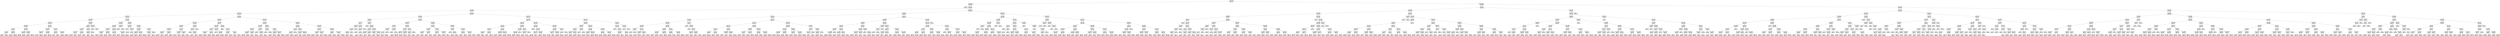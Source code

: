 digraph Tree {
node [shape=box] ;
0 [label="X[1] <= 0.2412\nmse = 0.1687\nsamples = 47437\nvalue = 0.6194"] ;
1 [label="X[1] <= 0.046\nmse = 0.1585\nsamples = 38398\nvalue = 0.6967"] ;
0 -> 1 [labeldistance=2.5, labelangle=45, headlabel="True"] ;
2 [label="mse = 0.0\nsamples = 386\nvalue = 0.0"] ;
1 -> 2 ;
3 [label="X[1] <= 0.1995\nmse = 0.1551\nsamples = 38012\nvalue = 0.7037"] ;
1 -> 3 ;
4 [label="X[1] <= 0.1268\nmse = 0.1479\nsamples = 23990\nvalue = 0.7481"] ;
3 -> 4 ;
5 [label="X[2] <= 109.7739\nmse = 0.1421\nsamples = 1789\nvalue = 0.6299"] ;
4 -> 5 ;
6 [label="X[2] <= 104.4728\nmse = 0.1475\nsamples = 1404\nvalue = 0.6694"] ;
5 -> 6 ;
7 [label="X[2] <= 104.3933\nmse = 0.1574\nsamples = 509\nvalue = 0.7415"] ;
6 -> 7 ;
8 [label="X[2] <= 102.7194\nmse = 0.1563\nsamples = 498\nvalue = 0.7339"] ;
7 -> 8 ;
9 [label="X[2] <= 98.4113\nmse = 0.1598\nsamples = 290\nvalue = 0.7693"] ;
8 -> 9 ;
10 [label="X[1] <= 0.1117\nmse = 0.158\nsamples = 109\nvalue = 0.6907"] ;
9 -> 10 ;
11 [label="X[1] <= 0.107\nmse = 0.3697\nsamples = 11\nvalue = 1.0018"] ;
10 -> 11 ;
12 [label="mse = 0.0008\nsamples = 4\nvalue = 0.4111"] ;
11 -> 12 ;
13 [label="mse = 0.2672\nsamples = 7\nvalue = 1.3394"] ;
11 -> 13 ;
14 [label="X[2] <= 93.8368\nmse = 0.1222\nsamples = 98\nvalue = 0.6558"] ;
10 -> 14 ;
15 [label="mse = 0.1374\nsamples = 62\nvalue = 0.7425"] ;
14 -> 15 ;
16 [label="mse = 0.0606\nsamples = 36\nvalue = 0.5065"] ;
14 -> 16 ;
17 [label="X[1] <= 0.1259\nmse = 0.1548\nsamples = 181\nvalue = 0.8166"] ;
9 -> 17 ;
18 [label="X[1] <= 0.1224\nmse = 0.1582\nsamples = 162\nvalue = 0.8372"] ;
17 -> 18 ;
19 [label="mse = 0.1521\nsamples = 122\nvalue = 0.7985"] ;
18 -> 19 ;
20 [label="mse = 0.1581\nsamples = 40\nvalue = 0.9554"] ;
18 -> 20 ;
21 [label="X[2] <= 100.8487\nmse = 0.0918\nsamples = 19\nvalue = 0.6409"] ;
17 -> 21 ;
22 [label="mse = 0.0933\nsamples = 8\nvalue = 0.4809"] ;
21 -> 22 ;
23 [label="mse = 0.0586\nsamples = 11\nvalue = 0.7573"] ;
21 -> 23 ;
24 [label="X[1] <= 0.1221\nmse = 0.1473\nsamples = 208\nvalue = 0.6845"] ;
8 -> 24 ;
25 [label="X[2] <= 102.8204\nmse = 0.1315\nsamples = 141\nvalue = 0.6426"] ;
24 -> 25 ;
26 [label="X[2] <= 102.7673\nmse = 0.0496\nsamples = 9\nvalue = 0.4433"] ;
25 -> 26 ;
27 [label="mse = 0.0209\nsamples = 3\nvalue = 0.7314"] ;
26 -> 27 ;
28 [label="mse = 0.0017\nsamples = 6\nvalue = 0.2992"] ;
26 -> 28 ;
29 [label="X[2] <= 102.935\nmse = 0.1342\nsamples = 132\nvalue = 0.6562"] ;
25 -> 29 ;
30 [label="mse = 0.1175\nsamples = 9\nvalue = 0.948"] ;
29 -> 30 ;
31 [label="mse = 0.1287\nsamples = 123\nvalue = 0.6349"] ;
29 -> 31 ;
32 [label="X[1] <= 0.1221\nmse = 0.1691\nsamples = 67\nvalue = 0.7726"] ;
24 -> 32 ;
33 [label="X[2] <= 103.66\nmse = 0.1054\nsamples = 2\nvalue = 1.4903"] ;
32 -> 33 ;
34 [label="mse = 0.0\nsamples = 1\nvalue = 1.815"] ;
33 -> 34 ;
35 [label="mse = 0.0\nsamples = 1\nvalue = 1.1657"] ;
33 -> 35 ;
36 [label="X[2] <= 103.9149\nmse = 0.1547\nsamples = 65\nvalue = 0.7505"] ;
32 -> 36 ;
37 [label="mse = 0.1247\nsamples = 39\nvalue = 0.6759"] ;
36 -> 37 ;
38 [label="mse = 0.1788\nsamples = 26\nvalue = 0.8624"] ;
36 -> 38 ;
39 [label="X[2] <= 104.4666\nmse = 0.0826\nsamples = 11\nvalue = 1.0888"] ;
7 -> 39 ;
40 [label="X[1] <= 0.1181\nmse = 0.0537\nsamples = 9\nvalue = 1.0084"] ;
39 -> 40 ;
41 [label="X[2] <= 104.4491\nmse = 0.0384\nsamples = 6\nvalue = 1.1088"] ;
40 -> 41 ;
42 [label="X[2] <= 104.4364\nmse = 0.022\nsamples = 3\nvalue = 1.2137"] ;
41 -> 42 ;
43 [label="mse = 0.0013\nsamples = 2\nvalue = 1.1109"] ;
42 -> 43 ;
44 [label="mse = 0.0\nsamples = 1\nvalue = 1.4195"] ;
42 -> 44 ;
45 [label="X[1] <= 0.1175\nmse = 0.0327\nsamples = 3\nvalue = 1.0039"] ;
41 -> 45 ;
46 [label="mse = 0.0064\nsamples = 2\nvalue = 0.8847"] ;
45 -> 46 ;
47 [label="mse = 0.0\nsamples = 1\nvalue = 1.2422"] ;
45 -> 47 ;
48 [label="X[1] <= 0.1234\nmse = 0.024\nsamples = 3\nvalue = 0.8077"] ;
40 -> 48 ;
49 [label="X[1] <= 0.1207\nmse = 0.0056\nsamples = 2\nvalue = 0.7069"] ;
48 -> 49 ;
50 [label="mse = 0.0\nsamples = 1\nvalue = 0.6322"] ;
49 -> 50 ;
51 [label="mse = -0.0\nsamples = 1\nvalue = 0.7817"] ;
49 -> 51 ;
52 [label="mse = 0.0\nsamples = 1\nvalue = 1.0093"] ;
48 -> 52 ;
53 [label="X[2] <= 104.4704\nmse = 0.0528\nsamples = 2\nvalue = 1.4506"] ;
39 -> 53 ;
54 [label="mse = 0.0\nsamples = 1\nvalue = 1.6803"] ;
53 -> 54 ;
55 [label="mse = 0.0\nsamples = 1\nvalue = 1.2209"] ;
53 -> 55 ;
56 [label="X[1] <= 0.1206\nmse = 0.1372\nsamples = 895\nvalue = 0.6284"] ;
6 -> 56 ;
57 [label="X[2] <= 109.7581\nmse = 0.1295\nsamples = 529\nvalue = 0.5914"] ;
56 -> 57 ;
58 [label="X[1] <= 0.1045\nmse = 0.1279\nsamples = 527\nvalue = 0.5889"] ;
57 -> 58 ;
59 [label="X[2] <= 106.4787\nmse = 0.0465\nsamples = 32\nvalue = 0.4344"] ;
58 -> 59 ;
60 [label="X[2] <= 105.1652\nmse = 0.1158\nsamples = 6\nvalue = 0.6452"] ;
59 -> 60 ;
61 [label="mse = 0.0108\nsamples = 3\nvalue = 0.3751"] ;
60 -> 61 ;
62 [label="mse = 0.0748\nsamples = 3\nvalue = 0.9154"] ;
60 -> 62 ;
63 [label="X[2] <= 108.9464\nmse = 0.0179\nsamples = 26\nvalue = 0.3858"] ;
59 -> 63 ;
64 [label="mse = 0.023\nsamples = 18\nvalue = 0.4101"] ;
63 -> 64 ;
65 [label="mse = 0.0022\nsamples = 8\nvalue = 0.3311"] ;
63 -> 65 ;
66 [label="X[1] <= 0.1191\nmse = 0.1315\nsamples = 495\nvalue = 0.5988"] ;
58 -> 66 ;
67 [label="X[1] <= 0.1188\nmse = 0.1343\nsamples = 438\nvalue = 0.6127"] ;
66 -> 67 ;
68 [label="mse = 0.1321\nsamples = 430\nvalue = 0.6073"] ;
67 -> 68 ;
69 [label="mse = 0.1684\nsamples = 8\nvalue = 0.9"] ;
67 -> 69 ;
70 [label="X[2] <= 107.9709\nmse = 0.0976\nsamples = 57\nvalue = 0.4926"] ;
66 -> 70 ;
71 [label="mse = 0.1175\nsamples = 35\nvalue = 0.5759"] ;
70 -> 71 ;
72 [label="mse = 0.0374\nsamples = 22\nvalue = 0.3599"] ;
70 -> 72 ;
73 [label="X[2] <= 109.7628\nmse = 0.1078\nsamples = 2\nvalue = 1.2503"] ;
57 -> 73 ;
74 [label="mse = 0.0\nsamples = 1\nvalue = 1.5787"] ;
73 -> 74 ;
75 [label="mse = 0.0\nsamples = 1\nvalue = 0.9219"] ;
73 -> 75 ;
76 [label="X[1] <= 0.1206\nmse = 0.1436\nsamples = 366\nvalue = 0.682"] ;
56 -> 76 ;
77 [label="X[2] <= 105.498\nmse = 0.0754\nsamples = 3\nvalue = 1.6599"] ;
76 -> 77 ;
78 [label="mse = 0.0\nsamples = 1\nvalue = 1.2716"] ;
77 -> 78 ;
79 [label="X[2] <= 107.2968\nmse = 0.0001\nsamples = 2\nvalue = 1.8541"] ;
77 -> 79 ;
80 [label="mse = 0.0\nsamples = 1\nvalue = 1.8455"] ;
79 -> 80 ;
81 [label="mse = 0.0\nsamples = 1\nvalue = 1.8627"] ;
79 -> 81 ;
82 [label="X[1] <= 0.1268\nmse = 0.1362\nsamples = 363\nvalue = 0.6739"] ;
76 -> 82 ;
83 [label="X[2] <= 106.8989\nmse = 0.136\nsamples = 360\nvalue = 0.6772"] ;
82 -> 83 ;
84 [label="X[1] <= 0.1224\nmse = 0.1531\nsamples = 174\nvalue = 0.7138"] ;
83 -> 84 ;
85 [label="mse = 0.0906\nsamples = 43\nvalue = 0.5645"] ;
84 -> 85 ;
86 [label="mse = 0.1639\nsamples = 131\nvalue = 0.7627"] ;
84 -> 86 ;
87 [label="X[1] <= 0.1219\nmse = 0.1176\nsamples = 186\nvalue = 0.643"] ;
83 -> 87 ;
88 [label="mse = 0.1438\nsamples = 28\nvalue = 0.8736"] ;
87 -> 88 ;
89 [label="mse = 0.1018\nsamples = 158\nvalue = 0.6021"] ;
87 -> 89 ;
90 [label="X[1] <= 0.1268\nmse = 0.0019\nsamples = 3\nvalue = 0.28"] ;
82 -> 90 ;
91 [label="X[2] <= 105.4807\nmse = 0.0017\nsamples = 2\nvalue = 0.3004"] ;
90 -> 91 ;
92 [label="mse = 0.0\nsamples = 1\nvalue = 0.3412"] ;
91 -> 92 ;
93 [label="mse = 0.0\nsamples = 1\nvalue = 0.2596"] ;
91 -> 93 ;
94 [label="mse = -0.0\nsamples = 1\nvalue = 0.2392"] ;
90 -> 94 ;
95 [label="X[1] <= 0.1173\nmse = 0.0959\nsamples = 385\nvalue = 0.4858"] ;
5 -> 95 ;
96 [label="X[2] <= 110.148\nmse = 0.0702\nsamples = 149\nvalue = 0.4234"] ;
95 -> 96 ;
97 [label="X[2] <= 110.0954\nmse = 0.0744\nsamples = 36\nvalue = 0.4924"] ;
96 -> 97 ;
98 [label="X[1] <= 0.1165\nmse = 0.049\nsamples = 32\nvalue = 0.4495"] ;
97 -> 98 ;
99 [label="X[2] <= 109.9875\nmse = 0.0392\nsamples = 28\nvalue = 0.4226"] ;
98 -> 99 ;
100 [label="X[2] <= 109.9849\nmse = 0.0471\nsamples = 20\nvalue = 0.4654"] ;
99 -> 100 ;
101 [label="mse = 0.0384\nsamples = 19\nvalue = 0.4417"] ;
100 -> 101 ;
102 [label="mse = -0.0\nsamples = 1\nvalue = 0.9156"] ;
100 -> 102 ;
103 [label="X[2] <= 110.0446\nmse = 0.0034\nsamples = 8\nvalue = 0.3155"] ;
99 -> 103 ;
104 [label="mse = 0.0024\nsamples = 3\nvalue = 0.3671"] ;
103 -> 104 ;
105 [label="mse = 0.0014\nsamples = 5\nvalue = 0.2846"] ;
103 -> 105 ;
106 [label="X[1] <= 0.1167\nmse = 0.077\nsamples = 4\nvalue = 0.6382"] ;
98 -> 106 ;
107 [label="X[2] <= 109.9693\nmse = 0.0156\nsamples = 2\nvalue = 0.9012"] ;
106 -> 107 ;
108 [label="mse = 0.0\nsamples = 1\nvalue = 1.026"] ;
107 -> 108 ;
109 [label="mse = -0.0\nsamples = 1\nvalue = 0.7763"] ;
107 -> 109 ;
110 [label="X[2] <= 109.9132\nmse = 0.0\nsamples = 2\nvalue = 0.3751"] ;
106 -> 110 ;
111 [label="mse = 0.0\nsamples = 1\nvalue = 0.373"] ;
110 -> 111 ;
112 [label="mse = 0.0\nsamples = 1\nvalue = 0.3773"] ;
110 -> 112 ;
113 [label="X[1] <= 0.1159\nmse = 0.1453\nsamples = 4\nvalue = 0.8354"] ;
97 -> 113 ;
114 [label="X[1] <= 0.1091\nmse = 0.0627\nsamples = 3\nvalue = 1.0164"] ;
113 -> 114 ;
115 [label="mse = 0.0\nsamples = 1\nvalue = 0.6629"] ;
114 -> 115 ;
116 [label="X[2] <= 110.118\nmse = 0.0003\nsamples = 2\nvalue = 1.1932"] ;
114 -> 116 ;
117 [label="mse = 0.0\nsamples = 1\nvalue = 1.2099"] ;
116 -> 117 ;
118 [label="mse = -0.0\nsamples = 1\nvalue = 1.1764"] ;
116 -> 118 ;
119 [label="mse = 0.0\nsamples = 1\nvalue = 0.2923"] ;
113 -> 119 ;
120 [label="X[1] <= 0.1167\nmse = 0.0669\nsamples = 113\nvalue = 0.4014"] ;
96 -> 120 ;
121 [label="X[2] <= 110.3354\nmse = 0.0709\nsamples = 104\nvalue = 0.4132"] ;
120 -> 121 ;
122 [label="X[1] <= 0.1096\nmse = 0.008\nsamples = 13\nvalue = 0.3191"] ;
121 -> 122 ;
123 [label="X[2] <= 110.1793\nmse = 0.0108\nsamples = 6\nvalue = 0.3675"] ;
122 -> 123 ;
124 [label="mse = 0.0015\nsamples = 2\nvalue = 0.2524"] ;
123 -> 124 ;
125 [label="mse = 0.0055\nsamples = 4\nvalue = 0.4251"] ;
123 -> 125 ;
126 [label="X[1] <= 0.1141\nmse = 0.0018\nsamples = 7\nvalue = 0.2776"] ;
122 -> 126 ;
127 [label="mse = 0.0019\nsamples = 3\nvalue = 0.2517"] ;
126 -> 127 ;
128 [label="mse = 0.0008\nsamples = 4\nvalue = 0.297"] ;
126 -> 128 ;
129 [label="X[2] <= 110.3555\nmse = 0.0784\nsamples = 91\nvalue = 0.4266"] ;
121 -> 129 ;
130 [label="mse = 0.0\nsamples = 1\nvalue = 1.0731"] ;
129 -> 130 ;
131 [label="X[1] <= 0.1095\nmse = 0.0746\nsamples = 90\nvalue = 0.4195"] ;
129 -> 131 ;
132 [label="mse = 0.1003\nsamples = 25\nvalue = 0.4796"] ;
131 -> 132 ;
133 [label="mse = 0.0628\nsamples = 65\nvalue = 0.3963"] ;
131 -> 133 ;
134 [label="X[1] <= 0.1168\nmse = 0.0004\nsamples = 9\nvalue = 0.2646"] ;
120 -> 134 ;
135 [label="mse = 0.0\nsamples = 1\nvalue = 0.3077"] ;
134 -> 135 ;
136 [label="X[2] <= 111.3974\nmse = 0.0001\nsamples = 8\nvalue = 0.2592"] ;
134 -> 136 ;
137 [label="X[2] <= 111.0066\nmse = 0.0001\nsamples = 5\nvalue = 0.2647"] ;
136 -> 137 ;
138 [label="mse = 0.0001\nsamples = 3\nvalue = 0.2586"] ;
137 -> 138 ;
139 [label="mse = 0.0\nsamples = 2\nvalue = 0.2738"] ;
137 -> 139 ;
140 [label="X[2] <= 112.2717\nmse = 0.0\nsamples = 3\nvalue = 0.2501"] ;
136 -> 140 ;
141 [label="mse = 0.0\nsamples = 2\nvalue = 0.246"] ;
140 -> 141 ;
142 [label="mse = 0.0\nsamples = 1\nvalue = 0.2585"] ;
140 -> 142 ;
143 [label="X[2] <= 110.6974\nmse = 0.108\nsamples = 236\nvalue = 0.5251"] ;
95 -> 143 ;
144 [label="X[2] <= 110.3118\nmse = 0.0823\nsamples = 82\nvalue = 0.5856"] ;
143 -> 144 ;
145 [label="X[1] <= 0.1255\nmse = 0.0628\nsamples = 54\nvalue = 0.5108"] ;
144 -> 145 ;
146 [label="X[2] <= 110.3036\nmse = 0.0629\nsamples = 50\nvalue = 0.5294"] ;
145 -> 146 ;
147 [label="X[2] <= 110.2593\nmse = 0.0627\nsamples = 48\nvalue = 0.5394"] ;
146 -> 147 ;
148 [label="mse = 0.0572\nsamples = 46\nvalue = 0.5233"] ;
147 -> 148 ;
149 [label="mse = 0.0466\nsamples = 2\nvalue = 0.9101"] ;
147 -> 149 ;
150 [label="X[2] <= 110.3098\nmse = 0.0067\nsamples = 2\nvalue = 0.288"] ;
146 -> 150 ;
151 [label="mse = 0.0\nsamples = 1\nvalue = 0.2062"] ;
150 -> 151 ;
152 [label="mse = 0.0\nsamples = 1\nvalue = 0.3699"] ;
150 -> 152 ;
153 [label="X[2] <= 109.8394\nmse = 0.0039\nsamples = 4\nvalue = 0.2788"] ;
145 -> 153 ;
154 [label="mse = 0.0\nsamples = 1\nvalue = 0.3846"] ;
153 -> 154 ;
155 [label="X[2] <= 109.9307\nmse = 0.0003\nsamples = 3\nvalue = 0.2435"] ;
153 -> 155 ;
156 [label="mse = 0.0\nsamples = 1\nvalue = 0.2656"] ;
155 -> 156 ;
157 [label="mse = 0.0\nsamples = 2\nvalue = 0.2325"] ;
155 -> 157 ;
158 [label="X[1] <= 0.1183\nmse = 0.0882\nsamples = 28\nvalue = 0.7297"] ;
144 -> 158 ;
159 [label="X[2] <= 110.52\nmse = 0.0034\nsamples = 2\nvalue = 0.3316"] ;
158 -> 159 ;
160 [label="mse = 0.0\nsamples = 1\nvalue = 0.2731"] ;
159 -> 160 ;
161 [label="mse = 0.0\nsamples = 1\nvalue = 0.3902"] ;
159 -> 161 ;
162 [label="X[1] <= 0.1215\nmse = 0.0816\nsamples = 26\nvalue = 0.7604"] ;
158 -> 162 ;
163 [label="X[1] <= 0.1189\nmse = 0.0902\nsamples = 9\nvalue = 0.9163"] ;
162 -> 163 ;
164 [label="mse = 0.0033\nsamples = 3\nvalue = 0.6077"] ;
163 -> 164 ;
165 [label="mse = 0.0622\nsamples = 6\nvalue = 1.0706"] ;
163 -> 165 ;
166 [label="X[2] <= 110.5119\nmse = 0.0574\nsamples = 17\nvalue = 0.6778"] ;
162 -> 166 ;
167 [label="mse = 0.0467\nsamples = 6\nvalue = 0.5291"] ;
166 -> 167 ;
168 [label="mse = 0.0447\nsamples = 11\nvalue = 0.7589"] ;
166 -> 168 ;
169 [label="X[1] <= 0.1253\nmse = 0.1188\nsamples = 154\nvalue = 0.493"] ;
143 -> 169 ;
170 [label="X[1] <= 0.1178\nmse = 0.0964\nsamples = 123\nvalue = 0.4595"] ;
169 -> 170 ;
171 [label="X[1] <= 0.1178\nmse = 0.267\nsamples = 6\nvalue = 0.7558"] ;
170 -> 171 ;
172 [label="X[1] <= 0.1175\nmse = 0.1261\nsamples = 5\nvalue = 0.5758"] ;
171 -> 172 ;
173 [label="mse = 0.0963\nsamples = 2\nvalue = 0.9173"] ;
172 -> 173 ;
174 [label="mse = 0.0163\nsamples = 3\nvalue = 0.3482"] ;
172 -> 174 ;
175 [label="mse = -0.0\nsamples = 1\nvalue = 1.6557"] ;
171 -> 175 ;
176 [label="X[1] <= 0.1192\nmse = 0.0829\nsamples = 117\nvalue = 0.4444"] ;
170 -> 176 ;
177 [label="X[2] <= 114.6298\nmse = 0.0118\nsamples = 14\nvalue = 0.3234"] ;
176 -> 177 ;
178 [label="mse = 0.0068\nsamples = 13\nvalue = 0.3028"] ;
177 -> 178 ;
179 [label="mse = 0.0\nsamples = 1\nvalue = 0.591"] ;
177 -> 179 ;
180 [label="X[1] <= 0.1195\nmse = 0.0903\nsamples = 103\nvalue = 0.4608"] ;
176 -> 180 ;
181 [label="mse = 0.0149\nsamples = 3\nvalue = 1.2042"] ;
180 -> 181 ;
182 [label="mse = 0.0755\nsamples = 100\nvalue = 0.4385"] ;
180 -> 182 ;
183 [label="X[2] <= 112.454\nmse = 0.1855\nsamples = 31\nvalue = 0.6256"] ;
169 -> 183 ;
184 [label="X[2] <= 111.7331\nmse = 0.2362\nsamples = 16\nvalue = 0.7537"] ;
183 -> 184 ;
185 [label="X[1] <= 0.1268\nmse = 0.05\nsamples = 11\nvalue = 0.5426"] ;
184 -> 185 ;
186 [label="mse = 0.0473\nsamples = 10\nvalue = 0.569"] ;
185 -> 186 ;
187 [label="mse = 0.0\nsamples = 1\nvalue = 0.2783"] ;
185 -> 187 ;
188 [label="X[2] <= 111.9044\nmse = 0.332\nsamples = 5\nvalue = 1.2182"] ;
184 -> 188 ;
189 [label="mse = 0.0\nsamples = 1\nvalue = 2.257"] ;
188 -> 189 ;
190 [label="mse = 0.0778\nsamples = 4\nvalue = 0.9585"] ;
188 -> 190 ;
191 [label="X[2] <= 114.3562\nmse = 0.0952\nsamples = 15\nvalue = 0.4889"] ;
183 -> 191 ;
192 [label="X[1] <= 0.126\nmse = 0.0655\nsamples = 9\nvalue = 0.397"] ;
191 -> 192 ;
193 [label="mse = 0.013\nsamples = 5\nvalue = 0.2998"] ;
192 -> 193 ;
194 [label="mse = 0.1045\nsamples = 4\nvalue = 0.5185"] ;
192 -> 194 ;
195 [label="X[2] <= 114.4766\nmse = 0.1082\nsamples = 6\nvalue = 0.6269"] ;
191 -> 195 ;
196 [label="mse = 0.0\nsamples = 1\nvalue = 1.2852"] ;
195 -> 196 ;
197 [label="mse = 0.0258\nsamples = 5\nvalue = 0.4952"] ;
195 -> 197 ;
198 [label="X[2] <= 63.6481\nmse = 0.1472\nsamples = 22201\nvalue = 0.7576"] ;
4 -> 198 ;
199 [label="X[1] <= 0.1786\nmse = 0.5005\nsamples = 104\nvalue = 1.1804"] ;
198 -> 199 ;
200 [label="X[2] <= 59.4574\nmse = 0.2342\nsamples = 23\nvalue = 0.6354"] ;
199 -> 200 ;
201 [label="X[1] <= 0.17\nmse = 0.0153\nsamples = 7\nvalue = 0.4172"] ;
200 -> 201 ;
202 [label="X[2] <= 59.167\nmse = 0.0044\nsamples = 4\nvalue = 0.3328"] ;
201 -> 202 ;
203 [label="X[1] <= 0.1637\nmse = 0.0034\nsamples = 3\nvalue = 0.3576"] ;
202 -> 203 ;
204 [label="X[0] <= 0.0\nmse = 0.0001\nsamples = 2\nvalue = 0.3986"] ;
203 -> 204 ;
205 [label="mse = 0.0\nsamples = 1\nvalue = 0.4102"] ;
204 -> 205 ;
206 [label="mse = 0.0\nsamples = 1\nvalue = 0.387"] ;
204 -> 206 ;
207 [label="mse = -0.0\nsamples = 1\nvalue = 0.2757"] ;
203 -> 207 ;
208 [label="mse = 0.0\nsamples = 1\nvalue = 0.2584"] ;
202 -> 208 ;
209 [label="X[1] <= 0.1773\nmse = 0.0076\nsamples = 3\nvalue = 0.5297"] ;
201 -> 209 ;
210 [label="X[1] <= 0.1746\nmse = 0.0027\nsamples = 2\nvalue = 0.5834"] ;
209 -> 210 ;
211 [label="mse = 0.0\nsamples = 1\nvalue = 0.5314"] ;
210 -> 211 ;
212 [label="mse = 0.0\nsamples = 1\nvalue = 0.6355"] ;
210 -> 212 ;
213 [label="mse = -0.0\nsamples = 1\nvalue = 0.4222"] ;
209 -> 213 ;
214 [label="X[2] <= 59.8108\nmse = 0.3\nsamples = 16\nvalue = 0.7309"] ;
200 -> 214 ;
215 [label="mse = 0.0\nsamples = 1\nvalue = 2.1012"] ;
214 -> 215 ;
216 [label="X[2] <= 60.751\nmse = 0.1865\nsamples = 15\nvalue = 0.6396"] ;
214 -> 216 ;
217 [label="X[2] <= 60.5965\nmse = 0.3186\nsamples = 5\nvalue = 0.9143"] ;
216 -> 217 ;
218 [label="X[1] <= 0.1667\nmse = 0.0143\nsamples = 3\nvalue = 0.5302"] ;
217 -> 218 ;
219 [label="mse = 0.0\nsamples = 1\nvalue = 0.361"] ;
218 -> 219 ;
220 [label="mse = 0.0\nsamples = 2\nvalue = 0.6148"] ;
218 -> 220 ;
221 [label="X[2] <= 60.7179\nmse = 0.2218\nsamples = 2\nvalue = 1.4903"] ;
217 -> 221 ;
222 [label="mse = 0.0\nsamples = 1\nvalue = 1.9614"] ;
221 -> 222 ;
223 [label="mse = -0.0\nsamples = 1\nvalue = 1.0193"] ;
221 -> 223 ;
224 [label="X[1] <= 0.1494\nmse = 0.0639\nsamples = 10\nvalue = 0.5022"] ;
216 -> 224 ;
225 [label="X[2] <= 63.0161\nmse = 0.0012\nsamples = 4\nvalue = 0.3751"] ;
224 -> 225 ;
226 [label="mse = 0.0\nsamples = 2\nvalue = 0.4073"] ;
225 -> 226 ;
227 [label="mse = 0.0002\nsamples = 2\nvalue = 0.3429"] ;
225 -> 227 ;
228 [label="X[1] <= 0.1599\nmse = 0.0877\nsamples = 6\nvalue = 0.5869"] ;
224 -> 228 ;
229 [label="mse = 0.0\nsamples = 1\nvalue = 1.098"] ;
228 -> 229 ;
230 [label="mse = 0.0426\nsamples = 5\nvalue = 0.4847"] ;
228 -> 230 ;
231 [label="X[1] <= 0.1904\nmse = 0.4679\nsamples = 81\nvalue = 1.3351"] ;
199 -> 231 ;
232 [label="X[2] <= 57.5748\nmse = 0.3967\nsamples = 52\nvalue = 1.5786"] ;
231 -> 232 ;
233 [label="X[1] <= 0.1875\nmse = 0.2894\nsamples = 4\nvalue = 0.5719"] ;
232 -> 233 ;
234 [label="X[1] <= 0.1834\nmse = 0.0093\nsamples = 2\nvalue = 0.2037"] ;
233 -> 234 ;
235 [label="mse = 0.0\nsamples = 1\nvalue = 0.3001"] ;
234 -> 235 ;
236 [label="mse = -0.0\nsamples = 1\nvalue = 0.1074"] ;
234 -> 236 ;
237 [label="X[2] <= 48.6759\nmse = 0.2985\nsamples = 2\nvalue = 0.9401"] ;
233 -> 237 ;
238 [label="mse = 0.0\nsamples = 1\nvalue = 0.3937"] ;
237 -> 238 ;
239 [label="mse = 0.0\nsamples = 1\nvalue = 1.4864"] ;
237 -> 239 ;
240 [label="X[2] <= 63.4352\nmse = 0.3141\nsamples = 48\nvalue = 1.6625"] ;
232 -> 240 ;
241 [label="X[2] <= 61.1235\nmse = 0.3101\nsamples = 45\nvalue = 1.6248"] ;
240 -> 241 ;
242 [label="X[1] <= 0.1864\nmse = 0.2291\nsamples = 29\nvalue = 1.7775"] ;
241 -> 242 ;
243 [label="mse = 0.0843\nsamples = 13\nvalue = 2.008"] ;
242 -> 243 ;
244 [label="mse = 0.2686\nsamples = 16\nvalue = 1.5902"] ;
242 -> 244 ;
245 [label="X[2] <= 63.0338\nmse = 0.3381\nsamples = 16\nvalue = 1.3481"] ;
241 -> 245 ;
246 [label="mse = 0.2503\nsamples = 9\nvalue = 1.1292"] ;
245 -> 246 ;
247 [label="mse = 0.3102\nsamples = 7\nvalue = 1.6296"] ;
245 -> 247 ;
248 [label="X[1] <= 0.1873\nmse = 0.034\nsamples = 3\nvalue = 2.2271"] ;
240 -> 248 ;
249 [label="X[1] <= 0.1858\nmse = 0.0\nsamples = 2\nvalue = 2.0968"] ;
248 -> 249 ;
250 [label="mse = 0.0\nsamples = 1\nvalue = 2.0924"] ;
249 -> 250 ;
251 [label="mse = -0.0\nsamples = 1\nvalue = 2.1012"] ;
249 -> 251 ;
252 [label="mse = 0.0\nsamples = 1\nvalue = 2.4876"] ;
248 -> 252 ;
253 [label="X[2] <= 59.5912\nmse = 0.2988\nsamples = 29\nvalue = 0.8986"] ;
231 -> 253 ;
254 [label="X[2] <= 57.1516\nmse = 0.206\nsamples = 11\nvalue = 1.1599"] ;
253 -> 254 ;
255 [label="X[2] <= 52.8706\nmse = 0.0168\nsamples = 4\nvalue = 0.6193"] ;
254 -> 255 ;
256 [label="X[1] <= 0.1952\nmse = 0.0004\nsamples = 2\nvalue = 0.7476"] ;
255 -> 256 ;
257 [label="mse = 0.0\nsamples = 1\nvalue = 0.7672"] ;
256 -> 257 ;
258 [label="mse = 0.0\nsamples = 1\nvalue = 0.728"] ;
256 -> 258 ;
259 [label="X[1] <= 0.1938\nmse = 0.0003\nsamples = 2\nvalue = 0.491"] ;
255 -> 259 ;
260 [label="mse = 0.0\nsamples = 1\nvalue = 0.5079"] ;
259 -> 260 ;
261 [label="mse = -0.0\nsamples = 1\nvalue = 0.4741"] ;
259 -> 261 ;
262 [label="X[2] <= 58.4185\nmse = 0.0516\nsamples = 7\nvalue = 1.4688"] ;
254 -> 262 ;
263 [label="X[1] <= 0.1986\nmse = 0.0328\nsamples = 4\nvalue = 1.3177"] ;
262 -> 263 ;
264 [label="mse = 0.0109\nsamples = 3\nvalue = 1.2273"] ;
263 -> 264 ;
265 [label="mse = 0.0\nsamples = 1\nvalue = 1.5892"] ;
263 -> 265 ;
266 [label="X[2] <= 59.3964\nmse = 0.0059\nsamples = 3\nvalue = 1.6702"] ;
262 -> 266 ;
267 [label="mse = 0.0002\nsamples = 2\nvalue = 1.6166"] ;
266 -> 267 ;
268 [label="mse = -0.0\nsamples = 1\nvalue = 1.7774"] ;
266 -> 268 ;
269 [label="X[2] <= 61.5261\nmse = 0.2883\nsamples = 18\nvalue = 0.7389"] ;
253 -> 269 ;
270 [label="X[2] <= 60.3374\nmse = 0.0463\nsamples = 7\nvalue = 0.4474"] ;
269 -> 270 ;
271 [label="mse = 0.0\nsamples = 1\nvalue = 0.8648"] ;
270 -> 271 ;
272 [label="X[0] <= 0.0\nmse = 0.0201\nsamples = 6\nvalue = 0.3778"] ;
270 -> 272 ;
273 [label="mse = 0.0103\nsamples = 5\nvalue = 0.3299"] ;
272 -> 273 ;
274 [label="mse = -0.0\nsamples = 1\nvalue = 0.6175"] ;
272 -> 274 ;
275 [label="X[2] <= 61.7102\nmse = 0.3538\nsamples = 11\nvalue = 0.9245"] ;
269 -> 275 ;
276 [label="X[2] <= 61.6971\nmse = 0.6717\nsamples = 2\nvalue = 1.5463"] ;
275 -> 276 ;
277 [label="mse = 0.0\nsamples = 1\nvalue = 0.7267"] ;
276 -> 277 ;
278 [label="mse = 0.0\nsamples = 1\nvalue = 2.3659"] ;
276 -> 278 ;
279 [label="X[2] <= 63.1958\nmse = 0.1781\nsamples = 9\nvalue = 0.7863"] ;
275 -> 279 ;
280 [label="mse = 0.1157\nsamples = 7\nvalue = 0.6765"] ;
279 -> 280 ;
281 [label="mse = 0.2068\nsamples = 2\nvalue = 1.1705"] ;
279 -> 281 ;
282 [label="X[1] <= 0.1852\nmse = 0.1447\nsamples = 22097\nvalue = 0.7556"] ;
198 -> 282 ;
283 [label="X[2] <= 104.1399\nmse = 0.1463\nsamples = 16227\nvalue = 0.7708"] ;
282 -> 283 ;
284 [label="X[1] <= 0.1745\nmse = 0.146\nsamples = 9397\nvalue = 0.7866"] ;
283 -> 284 ;
285 [label="X[1] <= 0.127\nmse = 0.1399\nsamples = 6402\nvalue = 0.7942"] ;
284 -> 285 ;
286 [label="X[1] <= 0.1269\nmse = 0.089\nsamples = 7\nvalue = 1.1798"] ;
285 -> 286 ;
287 [label="X[1] <= 0.1269\nmse = 0.0042\nsamples = 3\nvalue = 0.9079"] ;
286 -> 287 ;
288 [label="mse = 0.0008\nsamples = 2\nvalue = 0.9509"] ;
287 -> 288 ;
289 [label="mse = -0.0\nsamples = 1\nvalue = 0.822"] ;
287 -> 289 ;
290 [label="X[1] <= 0.1269\nmse = 0.0557\nsamples = 4\nvalue = 1.3836"] ;
286 -> 290 ;
291 [label="mse = 0.0\nsamples = 1\nvalue = 1.6977"] ;
290 -> 291 ;
292 [label="mse = 0.0304\nsamples = 3\nvalue = 1.2789"] ;
290 -> 292 ;
293 [label="X[2] <= 97.2777\nmse = 0.1398\nsamples = 6395\nvalue = 0.7937"] ;
285 -> 293 ;
294 [label="X[2] <= 85.5579\nmse = 0.1349\nsamples = 3653\nvalue = 0.7847"] ;
293 -> 294 ;
295 [label="mse = 0.1458\nsamples = 1610\nvalue = 0.81"] ;
294 -> 295 ;
296 [label="mse = 0.1254\nsamples = 2043\nvalue = 0.7647"] ;
294 -> 296 ;
297 [label="X[1] <= 0.1559\nmse = 0.146\nsamples = 2742\nvalue = 0.8058"] ;
293 -> 297 ;
298 [label="mse = 0.1397\nsamples = 1361\nvalue = 0.8322"] ;
297 -> 298 ;
299 [label="mse = 0.1509\nsamples = 1381\nvalue = 0.7798"] ;
297 -> 299 ;
300 [label="X[2] <= 104.1287\nmse = 0.1585\nsamples = 2995\nvalue = 0.7704"] ;
284 -> 300 ;
301 [label="X[1] <= 0.1852\nmse = 0.1584\nsamples = 2991\nvalue = 0.7697"] ;
300 -> 301 ;
302 [label="X[1] <= 0.1746\nmse = 0.1582\nsamples = 2990\nvalue = 0.7694"] ;
301 -> 302 ;
303 [label="mse = 0.1369\nsamples = 41\nvalue = 0.6278"] ;
302 -> 303 ;
304 [label="mse = 0.1582\nsamples = 2949\nvalue = 0.7714"] ;
302 -> 304 ;
305 [label="mse = 0.0\nsamples = 1\nvalue = 1.7245"] ;
301 -> 305 ;
306 [label="X[1] <= 0.1801\nmse = 0.0113\nsamples = 4\nvalue = 1.2648"] ;
300 -> 306 ;
307 [label="X[2] <= 104.1349\nmse = 0.0041\nsamples = 3\nvalue = 1.3171"] ;
306 -> 307 ;
308 [label="mse = 0.0009\nsamples = 2\nvalue = 1.2755"] ;
307 -> 308 ;
309 [label="mse = 0.0\nsamples = 1\nvalue = 1.4004"] ;
307 -> 309 ;
310 [label="mse = -0.0\nsamples = 1\nvalue = 1.108"] ;
306 -> 310 ;
311 [label="X[1] <= 0.1393\nmse = 0.1461\nsamples = 6830\nvalue = 0.7491"] ;
283 -> 311 ;
312 [label="X[1] <= 0.1268\nmse = 0.1406\nsamples = 1255\nvalue = 0.6954"] ;
311 -> 312 ;
313 [label="mse = 0.0\nsamples = 1\nvalue = 2.2016"] ;
312 -> 313 ;
314 [label="X[2] <= 111.1441\nmse = 0.1389\nsamples = 1254\nvalue = 0.6942"] ;
312 -> 314 ;
315 [label="X[2] <= 111.1292\nmse = 0.1397\nsamples = 1016\nvalue = 0.7104"] ;
314 -> 315 ;
316 [label="mse = 0.1388\nsamples = 1015\nvalue = 0.7093"] ;
315 -> 316 ;
317 [label="mse = 0.0\nsamples = 1\nvalue = 1.7747"] ;
315 -> 317 ;
318 [label="X[2] <= 117.8525\nmse = 0.1296\nsamples = 238\nvalue = 0.625"] ;
314 -> 318 ;
319 [label="mse = 0.1277\nsamples = 229\nvalue = 0.6097"] ;
318 -> 319 ;
320 [label="mse = 0.0192\nsamples = 9\nvalue = 1.0158"] ;
318 -> 320 ;
321 [label="X[1] <= 0.1852\nmse = 0.1465\nsamples = 5575\nvalue = 0.7611"] ;
311 -> 321 ;
322 [label="X[1] <= 0.1395\nmse = 0.1458\nsamples = 5573\nvalue = 0.7608"] ;
321 -> 322 ;
323 [label="X[2] <= 115.8592\nmse = 0.1773\nsamples = 21\nvalue = 1.06"] ;
322 -> 323 ;
324 [label="mse = 0.1491\nsamples = 20\nvalue = 1.018"] ;
323 -> 324 ;
325 [label="mse = -0.0\nsamples = 1\nvalue = 1.9003"] ;
323 -> 325 ;
326 [label="X[2] <= 119.5951\nmse = 0.1453\nsamples = 5552\nvalue = 0.7596"] ;
322 -> 326 ;
327 [label="mse = 0.1456\nsamples = 5511\nvalue = 0.7583"] ;
326 -> 327 ;
328 [label="mse = 0.0778\nsamples = 41\nvalue = 0.9402"] ;
326 -> 328 ;
329 [label="X[1] <= 0.1852\nmse = 1.0129\nsamples = 2\nvalue = 1.8283"] ;
321 -> 329 ;
330 [label="mse = 0.0\nsamples = 1\nvalue = 2.8347"] ;
329 -> 330 ;
331 [label="mse = -0.0\nsamples = 1\nvalue = 0.8219"] ;
329 -> 331 ;
332 [label="X[2] <= 114.2473\nmse = 0.1377\nsamples = 5870\nvalue = 0.7136"] ;
282 -> 332 ;
333 [label="X[2] <= 65.1055\nmse = 0.1367\nsamples = 5756\nvalue = 0.7101"] ;
332 -> 333 ;
334 [label="X[2] <= 65.0126\nmse = 0.5071\nsamples = 19\nvalue = 1.0461"] ;
333 -> 334 ;
335 [label="X[2] <= 64.5611\nmse = 0.3388\nsamples = 17\nvalue = 0.8913"] ;
334 -> 335 ;
336 [label="X[1] <= 0.1882\nmse = 0.2475\nsamples = 11\nvalue = 0.705"] ;
335 -> 336 ;
337 [label="mse = 0.5605\nsamples = 3\nvalue = 1.1682"] ;
336 -> 337 ;
338 [label="mse = 0.0195\nsamples = 8\nvalue = 0.5313"] ;
336 -> 338 ;
339 [label="X[1] <= 0.1971\nmse = 0.326\nsamples = 6\nvalue = 1.2327"] ;
335 -> 339 ;
340 [label="mse = 0.2281\nsamples = 4\nvalue = 1.5254"] ;
339 -> 340 ;
341 [label="mse = 0.0075\nsamples = 2\nvalue = 0.6473"] ;
339 -> 341 ;
342 [label="X[1] <= 0.1906\nmse = 0.0023\nsamples = 2\nvalue = 2.3623"] ;
334 -> 342 ;
343 [label="mse = 0.0\nsamples = 1\nvalue = 2.4101"] ;
342 -> 343 ;
344 [label="mse = -0.0\nsamples = 1\nvalue = 2.3144"] ;
342 -> 344 ;
345 [label="X[2] <= 77.6628\nmse = 0.1351\nsamples = 5737\nvalue = 0.7089"] ;
333 -> 345 ;
346 [label="X[1] <= 0.1857\nmse = 0.1336\nsamples = 629\nvalue = 0.6534"] ;
345 -> 346 ;
347 [label="X[1] <= 0.1856\nmse = 0.3724\nsamples = 13\nvalue = 0.9637"] ;
346 -> 347 ;
348 [label="mse = 0.1551\nsamples = 11\nvalue = 0.8164"] ;
347 -> 348 ;
349 [label="mse = 0.7917\nsamples = 2\nvalue = 1.7739"] ;
347 -> 349 ;
350 [label="X[2] <= 77.4935\nmse = 0.1265\nsamples = 616\nvalue = 0.6469"] ;
346 -> 350 ;
351 [label="mse = 0.1285\nsamples = 600\nvalue = 0.651"] ;
350 -> 351 ;
352 [label="mse = 0.0269\nsamples = 16\nvalue = 0.493"] ;
350 -> 352 ;
353 [label="X[1] <= 0.1866\nmse = 0.1349\nsamples = 5108\nvalue = 0.7158"] ;
345 -> 353 ;
354 [label="X[1] <= 0.1853\nmse = 0.097\nsamples = 527\nvalue = 0.6697"] ;
353 -> 354 ;
355 [label="mse = 0.0404\nsamples = 42\nvalue = 0.5519"] ;
354 -> 355 ;
356 [label="mse = 0.1006\nsamples = 485\nvalue = 0.6799"] ;
354 -> 356 ;
357 [label="X[1] <= 0.1993\nmse = 0.139\nsamples = 4581\nvalue = 0.7211"] ;
353 -> 357 ;
358 [label="mse = 0.1386\nsamples = 4520\nvalue = 0.7196"] ;
357 -> 358 ;
359 [label="mse = 0.1565\nsamples = 61\nvalue = 0.8306"] ;
357 -> 359 ;
360 [label="X[1] <= 0.1991\nmse = 0.1548\nsamples = 114\nvalue = 0.8946"] ;
332 -> 360 ;
361 [label="X[2] <= 114.2613\nmse = 0.1336\nsamples = 112\nvalue = 0.8805"] ;
360 -> 361 ;
362 [label="mse = 0.0\nsamples = 1\nvalue = 1.7427"] ;
361 -> 362 ;
363 [label="X[2] <= 119.4312\nmse = 0.128\nsamples = 111\nvalue = 0.8727"] ;
361 -> 363 ;
364 [label="X[2] <= 119.3499\nmse = 0.1516\nsamples = 91\nvalue = 0.8969"] ;
363 -> 364 ;
365 [label="mse = 0.1302\nsamples = 90\nvalue = 0.881"] ;
364 -> 365 ;
366 [label="mse = -0.0\nsamples = 1\nvalue = 2.3277"] ;
364 -> 366 ;
367 [label="X[0] <= 0.0\nmse = 0.0061\nsamples = 20\nvalue = 0.7627"] ;
363 -> 367 ;
368 [label="mse = 0.004\nsamples = 19\nvalue = 0.7519"] ;
367 -> 368 ;
369 [label="mse = 0.0\nsamples = 1\nvalue = 0.9687"] ;
367 -> 369 ;
370 [label="X[2] <= 116.4151\nmse = 0.7109\nsamples = 2\nvalue = 1.6836"] ;
360 -> 370 ;
371 [label="mse = 0.0\nsamples = 1\nvalue = 2.5267"] ;
370 -> 371 ;
372 [label="mse = -0.0\nsamples = 1\nvalue = 0.8404"] ;
370 -> 372 ;
373 [label="X[2] <= 89.8899\nmse = 0.1583\nsamples = 14022\nvalue = 0.6279"] ;
3 -> 373 ;
374 [label="X[1] <= 0.2247\nmse = 0.1284\nsamples = 8359\nvalue = 0.5735"] ;
373 -> 374 ;
375 [label="X[1] <= 0.2052\nmse = 0.13\nsamples = 5728\nvalue = 0.6096"] ;
374 -> 375 ;
376 [label="X[1] <= 0.2052\nmse = 0.1381\nsamples = 1219\nvalue = 0.656"] ;
375 -> 376 ;
377 [label="X[2] <= 64.7813\nmse = 0.1367\nsamples = 1210\nvalue = 0.6526"] ;
376 -> 377 ;
378 [label="X[2] <= 55.2642\nmse = 0.1661\nsamples = 15\nvalue = 0.9284"] ;
377 -> 378 ;
379 [label="X[2] <= 50.9284\nmse = 0.0017\nsamples = 2\nvalue = 0.3182"] ;
378 -> 379 ;
380 [label="mse = 0.0\nsamples = 1\nvalue = 0.36"] ;
379 -> 380 ;
381 [label="mse = -0.0\nsamples = 1\nvalue = 0.2764"] ;
379 -> 381 ;
382 [label="X[2] <= 61.1333\nmse = 0.1253\nsamples = 13\nvalue = 1.0223"] ;
378 -> 382 ;
383 [label="X[2] <= 59.5154\nmse = 0.0376\nsamples = 5\nvalue = 1.2441"] ;
382 -> 383 ;
384 [label="mse = 0.0008\nsamples = 3\nvalue = 1.087"] ;
383 -> 384 ;
385 [label="mse = 0.0001\nsamples = 2\nvalue = 1.4799"] ;
383 -> 385 ;
386 [label="X[2] <= 62.41\nmse = 0.1302\nsamples = 8\nvalue = 0.8836"] ;
382 -> 386 ;
387 [label="mse = 0.0\nsamples = 1\nvalue = 0.2338"] ;
386 -> 387 ;
388 [label="mse = 0.0799\nsamples = 7\nvalue = 0.9764"] ;
386 -> 388 ;
389 [label="X[2] <= 78.2679\nmse = 0.1353\nsamples = 1195\nvalue = 0.6491"] ;
377 -> 389 ;
390 [label="X[2] <= 66.7379\nmse = 0.099\nsamples = 348\nvalue = 0.6097"] ;
389 -> 390 ;
391 [label="X[1] <= 0.2027\nmse = 0.0386\nsamples = 15\nvalue = 0.4648"] ;
390 -> 391 ;
392 [label="mse = 0.0247\nsamples = 7\nvalue = 0.3672"] ;
391 -> 392 ;
393 [label="mse = 0.0352\nsamples = 8\nvalue = 0.5502"] ;
391 -> 393 ;
394 [label="X[2] <= 66.8287\nmse = 0.1007\nsamples = 333\nvalue = 0.6162"] ;
390 -> 394 ;
395 [label="mse = 0.0\nsamples = 1\nvalue = 1.5909"] ;
394 -> 395 ;
396 [label="mse = 0.0982\nsamples = 332\nvalue = 0.6133"] ;
394 -> 396 ;
397 [label="X[2] <= 78.344\nmse = 0.1494\nsamples = 847\nvalue = 0.6653"] ;
389 -> 397 ;
398 [label="X[1] <= 0.2021\nmse = 0.0338\nsamples = 5\nvalue = 0.9999"] ;
397 -> 398 ;
399 [label="mse = 0.0056\nsamples = 4\nvalue = 1.0855"] ;
398 -> 399 ;
400 [label="mse = -0.0\nsamples = 1\nvalue = 0.6575"] ;
398 -> 400 ;
401 [label="X[1] <= 0.2006\nmse = 0.1494\nsamples = 842\nvalue = 0.6633"] ;
397 -> 401 ;
402 [label="mse = 0.0916\nsamples = 161\nvalue = 0.6171"] ;
401 -> 402 ;
403 [label="mse = 0.1624\nsamples = 681\nvalue = 0.6742"] ;
401 -> 403 ;
404 [label="X[2] <= 77.3961\nmse = 0.125\nsamples = 9\nvalue = 1.1116"] ;
376 -> 404 ;
405 [label="mse = 0.0\nsamples = 1\nvalue = 1.8536"] ;
404 -> 405 ;
406 [label="X[2] <= 78.3353\nmse = 0.0632\nsamples = 8\nvalue = 1.0188"] ;
404 -> 406 ;
407 [label="mse = 0.0\nsamples = 1\nvalue = 0.7145"] ;
406 -> 407 ;
408 [label="X[1] <= 0.2052\nmse = 0.0571\nsamples = 7\nvalue = 1.0623"] ;
406 -> 408 ;
409 [label="X[2] <= 87.9417\nmse = 0.0325\nsamples = 5\nvalue = 1.1486"] ;
408 -> 409 ;
410 [label="mse = 0.0185\nsamples = 4\nvalue = 1.2151"] ;
409 -> 410 ;
411 [label="mse = 0.0\nsamples = 1\nvalue = 0.8828"] ;
409 -> 411 ;
412 [label="X[2] <= 86.1643\nmse = 0.0537\nsamples = 2\nvalue = 0.8466"] ;
408 -> 412 ;
413 [label="mse = 0.0\nsamples = 1\nvalue = 0.6149"] ;
412 -> 413 ;
414 [label="mse = 0.0\nsamples = 1\nvalue = 1.0783"] ;
412 -> 414 ;
415 [label="X[2] <= 83.8479\nmse = 0.127\nsamples = 4509\nvalue = 0.5971"] ;
375 -> 415 ;
416 [label="X[1] <= 0.22\nmse = 0.1115\nsamples = 3110\nvalue = 0.5818"] ;
415 -> 416 ;
417 [label="X[1] <= 0.2197\nmse = 0.1114\nsamples = 2440\nvalue = 0.5907"] ;
416 -> 417 ;
418 [label="X[1] <= 0.2197\nmse = 0.111\nsamples = 2396\nvalue = 0.589"] ;
417 -> 418 ;
419 [label="X[1] <= 0.2078\nmse = 0.111\nsamples = 2388\nvalue = 0.59"] ;
418 -> 419 ;
420 [label="mse = 0.1072\nsamples = 398\nvalue = 0.6172"] ;
419 -> 420 ;
421 [label="mse = 0.1116\nsamples = 1990\nvalue = 0.5845"] ;
419 -> 421 ;
422 [label="X[0] <= 0.0\nmse = 0.0184\nsamples = 8\nvalue = 0.298"] ;
418 -> 422 ;
423 [label="mse = 0.008\nsamples = 4\nvalue = 0.2207"] ;
422 -> 423 ;
424 [label="mse = 0.0168\nsamples = 4\nvalue = 0.3754"] ;
422 -> 424 ;
425 [label="X[1] <= 0.2198\nmse = 0.1256\nsamples = 44\nvalue = 0.6822"] ;
417 -> 425 ;
426 [label="X[2] <= 82.3392\nmse = 0.2662\nsamples = 8\nvalue = 0.9105"] ;
425 -> 426 ;
427 [label="mse = 0.1422\nsamples = 7\nvalue = 0.7681"] ;
426 -> 427 ;
428 [label="mse = 0.0\nsamples = 1\nvalue = 1.9067"] ;
426 -> 428 ;
429 [label="X[1] <= 0.2199\nmse = 0.0802\nsamples = 36\nvalue = 0.6315"] ;
425 -> 429 ;
430 [label="mse = 0.0413\nsamples = 8\nvalue = 0.4483"] ;
429 -> 430 ;
431 [label="mse = 0.079\nsamples = 28\nvalue = 0.6839"] ;
429 -> 431 ;
432 [label="X[1] <= 0.2205\nmse = 0.1106\nsamples = 670\nvalue = 0.5494"] ;
416 -> 432 ;
433 [label="X[2] <= 68.2178\nmse = 0.0587\nsamples = 66\nvalue = 0.4368"] ;
432 -> 433 ;
434 [label="X[1] <= 0.2203\nmse = 0.0187\nsamples = 4\nvalue = 0.872"] ;
433 -> 434 ;
435 [label="mse = 0.0015\nsamples = 2\nvalue = 0.9914"] ;
434 -> 435 ;
436 [label="mse = 0.0074\nsamples = 2\nvalue = 0.7526"] ;
434 -> 436 ;
437 [label="X[2] <= 75.1842\nmse = 0.0483\nsamples = 62\nvalue = 0.4087"] ;
433 -> 437 ;
438 [label="mse = 0.0391\nsamples = 13\nvalue = 0.5186"] ;
437 -> 438 ;
439 [label="mse = 0.0467\nsamples = 49\nvalue = 0.3796"] ;
437 -> 439 ;
440 [label="X[2] <= 80.5605\nmse = 0.1147\nsamples = 604\nvalue = 0.5617"] ;
432 -> 440 ;
441 [label="X[2] <= 80.482\nmse = 0.1282\nsamples = 415\nvalue = 0.5809"] ;
440 -> 441 ;
442 [label="mse = 0.1236\nsamples = 408\nvalue = 0.5753"] ;
441 -> 442 ;
443 [label="mse = 0.2844\nsamples = 7\nvalue = 0.9092"] ;
441 -> 443 ;
444 [label="X[2] <= 81.1521\nmse = 0.0824\nsamples = 189\nvalue = 0.5196"] ;
440 -> 444 ;
445 [label="mse = 0.062\nsamples = 53\nvalue = 0.4332"] ;
444 -> 445 ;
446 [label="mse = 0.0864\nsamples = 136\nvalue = 0.5533"] ;
444 -> 446 ;
447 [label="X[1] <= 0.2246\nmse = 0.1599\nsamples = 1399\nvalue = 0.6312"] ;
415 -> 447 ;
448 [label="X[1] <= 0.2163\nmse = 0.1564\nsamples = 1392\nvalue = 0.6283"] ;
447 -> 448 ;
449 [label="X[1] <= 0.2157\nmse = 0.1673\nsamples = 833\nvalue = 0.6575"] ;
448 -> 449 ;
450 [label="X[1] <= 0.2085\nmse = 0.1565\nsamples = 780\nvalue = 0.6467"] ;
449 -> 450 ;
451 [label="mse = 0.1214\nsamples = 223\nvalue = 0.595"] ;
450 -> 451 ;
452 [label="mse = 0.169\nsamples = 557\nvalue = 0.6674"] ;
450 -> 452 ;
453 [label="X[2] <= 88.6687\nmse = 0.2999\nsamples = 53\nvalue = 0.8158"] ;
449 -> 453 ;
454 [label="mse = 0.3208\nsamples = 42\nvalue = 0.9119"] ;
453 -> 454 ;
455 [label="mse = 0.0503\nsamples = 11\nvalue = 0.4486"] ;
453 -> 455 ;
456 [label="X[2] <= 83.9611\nmse = 0.137\nsamples = 559\nvalue = 0.5848"] ;
448 -> 456 ;
457 [label="X[2] <= 83.9461\nmse = 0.0573\nsamples = 13\nvalue = 0.8511"] ;
456 -> 457 ;
458 [label="mse = 0.0483\nsamples = 11\nvalue = 0.7992"] ;
457 -> 458 ;
459 [label="mse = 0.0104\nsamples = 2\nvalue = 1.1366"] ;
457 -> 459 ;
460 [label="X[2] <= 84.1214\nmse = 0.1372\nsamples = 546\nvalue = 0.5785"] ;
456 -> 460 ;
461 [label="mse = 0.0239\nsamples = 17\nvalue = 0.3523"] ;
460 -> 461 ;
462 [label="mse = 0.1391\nsamples = 529\nvalue = 0.5858"] ;
460 -> 462 ;
463 [label="X[1] <= 0.2246\nmse = 0.5181\nsamples = 7\nvalue = 1.2171"] ;
447 -> 463 ;
464 [label="X[1] <= 0.2246\nmse = 0.073\nsamples = 3\nvalue = 1.9175"] ;
463 -> 464 ;
465 [label="X[1] <= 0.2246\nmse = 0.0004\nsamples = 2\nvalue = 1.7268"] ;
464 -> 465 ;
466 [label="mse = 0.0\nsamples = 1\nvalue = 1.7075"] ;
465 -> 466 ;
467 [label="mse = 0.0\nsamples = 1\nvalue = 1.7461"] ;
465 -> 467 ;
468 [label="mse = 0.0\nsamples = 1\nvalue = 2.2989"] ;
464 -> 468 ;
469 [label="X[2] <= 87.824\nmse = 0.2081\nsamples = 4\nvalue = 0.6919"] ;
463 -> 469 ;
470 [label="X[2] <= 86.6014\nmse = 0.1065\nsamples = 3\nvalue = 0.8986"] ;
469 -> 470 ;
471 [label="mse = 0.0292\nsamples = 2\nvalue = 0.6899"] ;
470 -> 471 ;
472 [label="mse = -0.0\nsamples = 1\nvalue = 1.3159"] ;
470 -> 472 ;
473 [label="mse = -0.0\nsamples = 1\nvalue = 0.0717"] ;
469 -> 473 ;
474 [label="X[2] <= 81.1244\nmse = 0.116\nsamples = 2631\nvalue = 0.4948"] ;
374 -> 474 ;
475 [label="X[1] <= 0.2303\nmse = 0.0982\nsamples = 1483\nvalue = 0.4691"] ;
474 -> 475 ;
476 [label="X[1] <= 0.2297\nmse = 0.0973\nsamples = 563\nvalue = 0.501"] ;
475 -> 476 ;
477 [label="X[1] <= 0.2291\nmse = 0.093\nsamples = 516\nvalue = 0.4911"] ;
476 -> 477 ;
478 [label="X[1] <= 0.2291\nmse = 0.0982\nsamples = 455\nvalue = 0.5041"] ;
477 -> 478 ;
479 [label="X[1] <= 0.2288\nmse = 0.0935\nsamples = 454\nvalue = 0.5008"] ;
478 -> 479 ;
480 [label="mse = 0.0879\nsamples = 420\nvalue = 0.4895"] ;
479 -> 480 ;
481 [label="mse = 0.1417\nsamples = 34\nvalue = 0.6399"] ;
479 -> 481 ;
482 [label="mse = 0.0\nsamples = 1\nvalue = 2.0007"] ;
478 -> 482 ;
483 [label="X[2] <= 80.7332\nmse = 0.0437\nsamples = 61\nvalue = 0.3939"] ;
477 -> 483 ;
484 [label="X[1] <= 0.2297\nmse = 0.0425\nsamples = 58\nvalue = 0.4049"] ;
483 -> 484 ;
485 [label="mse = 0.0417\nsamples = 55\nvalue = 0.4167"] ;
484 -> 485 ;
486 [label="mse = 0.0086\nsamples = 3\nvalue = 0.1875"] ;
484 -> 486 ;
487 [label="X[0] <= 0.0\nmse = 0.0178\nsamples = 3\nvalue = 0.1807"] ;
483 -> 487 ;
488 [label="mse = 0.0002\nsamples = 2\nvalue = 0.0868"] ;
487 -> 488 ;
489 [label="mse = 0.0\nsamples = 1\nvalue = 0.3686"] ;
487 -> 489 ;
490 [label="X[1] <= 0.2302\nmse = 0.1311\nsamples = 47\nvalue = 0.6097"] ;
476 -> 490 ;
491 [label="X[1] <= 0.2301\nmse = 0.1691\nsamples = 32\nvalue = 0.6609"] ;
490 -> 491 ;
492 [label="X[2] <= 80.1298\nmse = 0.1114\nsamples = 30\nvalue = 0.6103"] ;
491 -> 492 ;
493 [label="mse = 0.1184\nsamples = 26\nvalue = 0.5779"] ;
492 -> 493 ;
494 [label="mse = 0.015\nsamples = 4\nvalue = 0.8209"] ;
492 -> 494 ;
495 [label="X[1] <= 0.2301\nmse = 0.4193\nsamples = 2\nvalue = 1.4201"] ;
491 -> 495 ;
496 [label="mse = 0.0\nsamples = 1\nvalue = 2.0677"] ;
495 -> 496 ;
497 [label="mse = 0.0\nsamples = 1\nvalue = 0.7726"] ;
495 -> 497 ;
498 [label="X[2] <= 65.2023\nmse = 0.0326\nsamples = 15\nvalue = 0.5005"] ;
490 -> 498 ;
499 [label="mse = 0.0\nsamples = 1\nvalue = 0.9347"] ;
498 -> 499 ;
500 [label="X[0] <= 0.0\nmse = 0.0205\nsamples = 14\nvalue = 0.4695"] ;
498 -> 500 ;
501 [label="mse = 0.0187\nsamples = 6\nvalue = 0.3796"] ;
500 -> 501 ;
502 [label="mse = 0.0112\nsamples = 8\nvalue = 0.537"] ;
500 -> 502 ;
503 [label="X[2] <= 58.7272\nmse = 0.0977\nsamples = 920\nvalue = 0.4495"] ;
475 -> 503 ;
504 [label="X[1] <= 0.2388\nmse = 0.0048\nsamples = 3\nvalue = 0.1561"] ;
503 -> 504 ;
505 [label="X[1] <= 0.2376\nmse = 0.0\nsamples = 2\nvalue = 0.2053"] ;
504 -> 505 ;
506 [label="mse = 0.0\nsamples = 1\nvalue = 0.2063"] ;
505 -> 506 ;
507 [label="mse = 0.0\nsamples = 1\nvalue = 0.2043"] ;
505 -> 507 ;
508 [label="mse = 0.0\nsamples = 1\nvalue = 0.0576"] ;
504 -> 508 ;
509 [label="X[2] <= 64.4718\nmse = 0.0978\nsamples = 917\nvalue = 0.4505"] ;
503 -> 509 ;
510 [label="X[1] <= 0.2319\nmse = 0.0492\nsamples = 20\nvalue = 0.5948"] ;
509 -> 510 ;
511 [label="X[2] <= 63.7027\nmse = 0.0834\nsamples = 3\nvalue = 0.3418"] ;
510 -> 511 ;
512 [label="mse = 0.0092\nsamples = 2\nvalue = 0.1452"] ;
511 -> 512 ;
513 [label="mse = 0.0\nsamples = 1\nvalue = 0.7349"] ;
511 -> 513 ;
514 [label="X[0] <= 0.0\nmse = 0.0299\nsamples = 17\nvalue = 0.6394"] ;
510 -> 514 ;
515 [label="mse = 0.0172\nsamples = 16\nvalue = 0.6686"] ;
514 -> 515 ;
516 [label="mse = 0.0\nsamples = 1\nvalue = 0.1717"] ;
514 -> 516 ;
517 [label="X[2] <= 78.0381\nmse = 0.0984\nsamples = 897\nvalue = 0.4473"] ;
509 -> 517 ;
518 [label="X[2] <= 77.8723\nmse = 0.0793\nsamples = 508\nvalue = 0.4321"] ;
517 -> 518 ;
519 [label="mse = 0.0804\nsamples = 491\nvalue = 0.4381"] ;
518 -> 519 ;
520 [label="mse = 0.0138\nsamples = 17\nvalue = 0.2585"] ;
518 -> 520 ;
521 [label="X[2] <= 78.045\nmse = 0.1226\nsamples = 389\nvalue = 0.4671"] ;
517 -> 521 ;
522 [label="mse = 0.0\nsamples = 1\nvalue = 2.1581"] ;
521 -> 522 ;
523 [label="mse = 0.1155\nsamples = 388\nvalue = 0.4628"] ;
521 -> 523 ;
524 [label="X[1] <= 0.2412\nmse = 0.1369\nsamples = 1148\nvalue = 0.5281"] ;
474 -> 524 ;
525 [label="X[1] <= 0.2331\nmse = 0.1353\nsamples = 1147\nvalue = 0.5268"] ;
524 -> 525 ;
526 [label="X[1] <= 0.2284\nmse = 0.1401\nsamples = 629\nvalue = 0.5628"] ;
525 -> 526 ;
527 [label="X[1] <= 0.2276\nmse = 0.114\nsamples = 312\nvalue = 0.5304"] ;
526 -> 527 ;
528 [label="X[1] <= 0.225\nmse = 0.1271\nsamples = 243\nvalue = 0.5526"] ;
527 -> 528 ;
529 [label="mse = 0.0805\nsamples = 27\nvalue = 0.4235"] ;
528 -> 529 ;
530 [label="mse = 0.1305\nsamples = 216\nvalue = 0.5687"] ;
528 -> 530 ;
531 [label="X[1] <= 0.2284\nmse = 0.06\nsamples = 69\nvalue = 0.4524"] ;
527 -> 531 ;
532 [label="mse = 0.0626\nsamples = 62\nvalue = 0.4665"] ;
531 -> 532 ;
533 [label="mse = 0.0194\nsamples = 7\nvalue = 0.3272"] ;
531 -> 533 ;
534 [label="X[1] <= 0.2285\nmse = 0.1638\nsamples = 317\nvalue = 0.5946"] ;
526 -> 534 ;
535 [label="X[1] <= 0.2285\nmse = 0.2443\nsamples = 4\nvalue = 0.9857"] ;
534 -> 535 ;
536 [label="mse = 0.0243\nsamples = 3\nvalue = 0.7112"] ;
535 -> 536 ;
537 [label="mse = 0.0\nsamples = 1\nvalue = 1.8093"] ;
535 -> 537 ;
538 [label="X[2] <= 86.4164\nmse = 0.1608\nsamples = 313\nvalue = 0.5896"] ;
534 -> 538 ;
539 [label="mse = 0.1707\nsamples = 229\nvalue = 0.6129"] ;
538 -> 539 ;
540 [label="mse = 0.1285\nsamples = 84\nvalue = 0.5264"] ;
538 -> 540 ;
541 [label="X[2] <= 81.246\nmse = 0.1261\nsamples = 518\nvalue = 0.4832"] ;
525 -> 541 ;
542 [label="X[1] <= 0.234\nmse = 0.2652\nsamples = 5\nvalue = 0.9765"] ;
541 -> 542 ;
543 [label="mse = 0.0\nsamples = 1\nvalue = 1.6496"] ;
542 -> 543 ;
544 [label="X[2] <= 81.2302\nmse = 0.1899\nsamples = 4\nvalue = 0.8082"] ;
542 -> 544 ;
545 [label="mse = 0.0363\nsamples = 3\nvalue = 0.5753"] ;
544 -> 545 ;
546 [label="mse = 0.0\nsamples = 1\nvalue = 1.5068"] ;
544 -> 546 ;
547 [label="X[2] <= 82.1209\nmse = 0.1223\nsamples = 513\nvalue = 0.4784"] ;
541 -> 547 ;
548 [label="X[1] <= 0.2348\nmse = 0.0587\nsamples = 62\nvalue = 0.3744"] ;
547 -> 548 ;
549 [label="mse = 0.0132\nsamples = 18\nvalue = 0.2497"] ;
548 -> 549 ;
550 [label="mse = 0.0683\nsamples = 44\nvalue = 0.4254"] ;
548 -> 550 ;
551 [label="X[2] <= 82.1809\nmse = 0.1294\nsamples = 451\nvalue = 0.4927"] ;
547 -> 551 ;
552 [label="mse = 0.1737\nsamples = 3\nvalue = 1.1355"] ;
551 -> 552 ;
553 [label="mse = 0.1263\nsamples = 448\nvalue = 0.4884"] ;
551 -> 553 ;
554 [label="mse = 0.0\nsamples = 1\nvalue = 1.9282"] ;
524 -> 554 ;
555 [label="X[2] <= 101.4514\nmse = 0.1916\nsamples = 5663\nvalue = 0.7082"] ;
373 -> 555 ;
556 [label="X[1] <= 0.2355\nmse = 0.1804\nsamples = 3424\nvalue = 0.6748"] ;
555 -> 556 ;
557 [label="X[1] <= 0.2354\nmse = 0.1831\nsamples = 3205\nvalue = 0.6833"] ;
556 -> 557 ;
558 [label="X[2] <= 89.9065\nmse = 0.1821\nsamples = 3203\nvalue = 0.6826"] ;
557 -> 558 ;
559 [label="X[1] <= 0.2168\nmse = 0.03\nsamples = 2\nvalue = 1.7246"] ;
558 -> 559 ;
560 [label="mse = 0.0\nsamples = 1\nvalue = 1.5514"] ;
559 -> 560 ;
561 [label="mse = 0.0\nsamples = 1\nvalue = 1.8978"] ;
559 -> 561 ;
562 [label="X[2] <= 94.355\nmse = 0.1816\nsamples = 3201\nvalue = 0.6819"] ;
558 -> 562 ;
563 [label="X[2] <= 90.0427\nmse = 0.1651\nsamples = 1286\nvalue = 0.6544"] ;
562 -> 563 ;
564 [label="X[2] <= 89.936\nmse = 0.2848\nsamples = 47\nvalue = 0.8283"] ;
563 -> 564 ;
565 [label="mse = 0.0656\nsamples = 8\nvalue = 0.5229"] ;
564 -> 565 ;
566 [label="mse = 0.3067\nsamples = 39\nvalue = 0.891"] ;
564 -> 566 ;
567 [label="X[2] <= 90.3522\nmse = 0.1594\nsamples = 1239\nvalue = 0.6478"] ;
563 -> 567 ;
568 [label="mse = 0.0781\nsamples = 106\nvalue = 0.5439"] ;
567 -> 568 ;
569 [label="mse = 0.1659\nsamples = 1133\nvalue = 0.6575"] ;
567 -> 569 ;
570 [label="X[1] <= 0.2233\nmse = 0.1917\nsamples = 1915\nvalue = 0.7004"] ;
562 -> 570 ;
571 [label="X[2] <= 94.3564\nmse = 0.193\nsamples = 1509\nvalue = 0.7128"] ;
570 -> 571 ;
572 [label="mse = 0.0\nsamples = 1\nvalue = 1.6607"] ;
571 -> 572 ;
573 [label="mse = 0.1925\nsamples = 1508\nvalue = 0.7122"] ;
571 -> 573 ;
574 [label="X[2] <= 94.4494\nmse = 0.1843\nsamples = 406\nvalue = 0.6544"] ;
570 -> 574 ;
575 [label="mse = 0.44\nsamples = 2\nvalue = 1.4251"] ;
574 -> 575 ;
576 [label="mse = 0.1801\nsamples = 404\nvalue = 0.6505"] ;
574 -> 576 ;
577 [label="X[2] <= 95.3224\nmse = 0.3172\nsamples = 2\nvalue = 1.8846"] ;
557 -> 577 ;
578 [label="mse = 0.0\nsamples = 1\nvalue = 1.3214"] ;
577 -> 578 ;
579 [label="mse = 0.0\nsamples = 1\nvalue = 2.4478"] ;
577 -> 579 ;
580 [label="X[1] <= 0.241\nmse = 0.1243\nsamples = 219\nvalue = 0.5498"] ;
556 -> 580 ;
581 [label="X[1] <= 0.2355\nmse = 0.1216\nsamples = 214\nvalue = 0.5401"] ;
580 -> 581 ;
582 [label="X[0] <= 0.0\nmse = 0.0051\nsamples = 3\nvalue = 0.1619"] ;
581 -> 582 ;
583 [label="mse = 0.0\nsamples = 1\nvalue = 0.0607"] ;
582 -> 583 ;
584 [label="X[0] <= 0.0\nmse = 0.0\nsamples = 2\nvalue = 0.2125"] ;
582 -> 584 ;
585 [label="mse = 0.0\nsamples = 1\nvalue = 0.2067"] ;
584 -> 585 ;
586 [label="mse = 0.0\nsamples = 1\nvalue = 0.2182"] ;
584 -> 586 ;
587 [label="X[1] <= 0.2361\nmse = 0.1212\nsamples = 211\nvalue = 0.5455"] ;
581 -> 587 ;
588 [label="X[2] <= 99.578\nmse = 0.161\nsamples = 19\nvalue = 0.6764"] ;
587 -> 588 ;
589 [label="X[2] <= 98.0974\nmse = 0.1415\nsamples = 14\nvalue = 0.8135"] ;
588 -> 589 ;
590 [label="mse = 0.0873\nsamples = 11\nvalue = 0.6772"] ;
589 -> 590 ;
591 [label="mse = 0.0224\nsamples = 3\nvalue = 1.3133"] ;
589 -> 591 ;
592 [label="X[1] <= 0.2359\nmse = 0.0156\nsamples = 5\nvalue = 0.2924"] ;
588 -> 592 ;
593 [label="mse = 0.0052\nsamples = 3\nvalue = 0.2016"] ;
592 -> 593 ;
594 [label="mse = 0.0004\nsamples = 2\nvalue = 0.4286"] ;
592 -> 594 ;
595 [label="X[1] <= 0.2405\nmse = 0.1154\nsamples = 192\nvalue = 0.5325"] ;
587 -> 595 ;
596 [label="X[1] <= 0.2405\nmse = 0.1207\nsamples = 175\nvalue = 0.5441"] ;
595 -> 596 ;
597 [label="mse = 0.1203\nsamples = 173\nvalue = 0.5396"] ;
596 -> 597 ;
598 [label="mse = 0.0033\nsamples = 2\nvalue = 0.9299"] ;
596 -> 598 ;
599 [label="X[1] <= 0.2406\nmse = 0.0458\nsamples = 17\nvalue = 0.4131"] ;
595 -> 599 ;
600 [label="mse = 0.0037\nsamples = 4\nvalue = 0.1853"] ;
599 -> 600 ;
601 [label="mse = 0.0378\nsamples = 13\nvalue = 0.4832"] ;
599 -> 601 ;
602 [label="X[2] <= 94.677\nmse = 0.0626\nsamples = 5\nvalue = 0.9654"] ;
580 -> 602 ;
603 [label="mse = 0.0\nsamples = 1\nvalue = 1.4607"] ;
602 -> 603 ;
604 [label="X[2] <= 96.9241\nmse = 0.0016\nsamples = 4\nvalue = 0.8416"] ;
602 -> 604 ;
605 [label="mse = 0.0\nsamples = 1\nvalue = 0.7832"] ;
604 -> 605 ;
606 [label="X[2] <= 99.9496\nmse = 0.0006\nsamples = 3\nvalue = 0.8611"] ;
604 -> 606 ;
607 [label="X[1] <= 0.2411\nmse = 0.0001\nsamples = 2\nvalue = 0.8772"] ;
606 -> 607 ;
608 [label="mse = 0.0\nsamples = 1\nvalue = 0.8892"] ;
607 -> 608 ;
609 [label="mse = 0.0\nsamples = 1\nvalue = 0.8652"] ;
607 -> 609 ;
610 [label="mse = 0.0\nsamples = 1\nvalue = 0.829"] ;
606 -> 610 ;
611 [label="X[2] <= 101.4865\nmse = 0.2044\nsamples = 2239\nvalue = 0.7593"] ;
555 -> 611 ;
612 [label="X[1] <= 0.2228\nmse = 0.6891\nsamples = 5\nvalue = 1.6849"] ;
611 -> 612 ;
613 [label="X[2] <= 101.4777\nmse = 0.0862\nsamples = 2\nvalue = 0.8414"] ;
612 -> 613 ;
614 [label="mse = 0.0\nsamples = 1\nvalue = 1.135"] ;
613 -> 614 ;
615 [label="mse = 0.0\nsamples = 1\nvalue = 0.5478"] ;
613 -> 615 ;
616 [label="X[2] <= 101.4581\nmse = 0.3006\nsamples = 3\nvalue = 2.2472"] ;
612 -> 616 ;
617 [label="mse = 0.0\nsamples = 1\nvalue = 2.7213"] ;
616 -> 617 ;
618 [label="X[2] <= 101.4731\nmse = 0.2823\nsamples = 2\nvalue = 2.0101"] ;
616 -> 618 ;
619 [label="mse = 0.0\nsamples = 1\nvalue = 1.4787"] ;
618 -> 619 ;
620 [label="mse = -0.0\nsamples = 1\nvalue = 2.5414"] ;
618 -> 620 ;
621 [label="X[1] <= 0.2279\nmse = 0.2014\nsamples = 2234\nvalue = 0.7572"] ;
611 -> 621 ;
622 [label="X[1] <= 0.2052\nmse = 0.2125\nsamples = 1858\nvalue = 0.7729"] ;
621 -> 622 ;
623 [label="X[1] <= 0.2048\nmse = 0.1291\nsamples = 492\nvalue = 0.6979"] ;
622 -> 623 ;
624 [label="X[1] <= 0.2036\nmse = 0.1318\nsamples = 454\nvalue = 0.7087"] ;
623 -> 624 ;
625 [label="X[2] <= 105.2643\nmse = 0.1149\nsamples = 326\nvalue = 0.6786"] ;
624 -> 625 ;
626 [label="mse = 0.1003\nsamples = 139\nvalue = 0.617"] ;
625 -> 626 ;
627 [label="mse = 0.1209\nsamples = 187\nvalue = 0.7244"] ;
625 -> 627 ;
628 [label="X[1] <= 0.2036\nmse = 0.1664\nsamples = 128\nvalue = 0.7855"] ;
624 -> 628 ;
629 [label="mse = 0.0658\nsamples = 4\nvalue = 1.2682"] ;
628 -> 629 ;
630 [label="mse = 0.1619\nsamples = 124\nvalue = 0.77"] ;
628 -> 630 ;
631 [label="X[1] <= 0.205\nmse = 0.0793\nsamples = 38\nvalue = 0.5687"] ;
623 -> 631 ;
632 [label="X[1] <= 0.205\nmse = 0.0502\nsamples = 22\nvalue = 0.4858"] ;
631 -> 632 ;
633 [label="mse = 0.0442\nsamples = 20\nvalue = 0.5156"] ;
632 -> 633 ;
634 [label="mse = 0.0124\nsamples = 2\nvalue = 0.1876"] ;
632 -> 634 ;
635 [label="X[1] <= 0.2052\nmse = 0.0969\nsamples = 16\nvalue = 0.6828"] ;
631 -> 635 ;
636 [label="mse = 0.0661\nsamples = 14\nvalue = 0.7561"] ;
635 -> 636 ;
637 [label="mse = 0.0109\nsamples = 2\nvalue = 0.1696"] ;
635 -> 637 ;
638 [label="X[2] <= 106.1309\nmse = 0.2398\nsamples = 1366\nvalue = 0.7999"] ;
622 -> 638 ;
639 [label="X[2] <= 103.5224\nmse = 0.2495\nsamples = 696\nvalue = 0.769"] ;
638 -> 639 ;
640 [label="X[2] <= 103.5092\nmse = 0.2481\nsamples = 313\nvalue = 0.8112"] ;
639 -> 640 ;
641 [label="mse = 0.2346\nsamples = 311\nvalue = 0.8014"] ;
640 -> 641 ;
642 [label="mse = 0.0264\nsamples = 2\nvalue = 2.3322"] ;
640 -> 642 ;
643 [label="X[1] <= 0.2055\nmse = 0.248\nsamples = 383\nvalue = 0.7344"] ;
639 -> 643 ;
644 [label="mse = 0.5569\nsamples = 7\nvalue = 1.1312"] ;
643 -> 644 ;
645 [label="mse = 0.2393\nsamples = 376\nvalue = 0.727"] ;
643 -> 645 ;
646 [label="X[2] <= 106.2551\nmse = 0.2277\nsamples = 670\nvalue = 0.8321"] ;
638 -> 646 ;
647 [label="X[1] <= 0.2145\nmse = 0.4831\nsamples = 21\nvalue = 1.1368"] ;
646 -> 647 ;
648 [label="mse = 0.3856\nsamples = 14\nvalue = 1.384"] ;
647 -> 648 ;
649 [label="mse = 0.3116\nsamples = 7\nvalue = 0.6426"] ;
647 -> 649 ;
650 [label="X[2] <= 116.2647\nmse = 0.2164\nsamples = 649\nvalue = 0.8222"] ;
646 -> 650 ;
651 [label="mse = 0.2253\nsamples = 617\nvalue = 0.8299"] ;
650 -> 651 ;
652 [label="mse = 0.0209\nsamples = 32\nvalue = 0.6738"] ;
650 -> 652 ;
653 [label="X[1] <= 0.2284\nmse = 0.1393\nsamples = 376\nvalue = 0.6798"] ;
621 -> 653 ;
654 [label="X[0] <= 0.0\nmse = 0.0584\nsamples = 28\nvalue = 0.5102"] ;
653 -> 654 ;
655 [label="X[2] <= 102.1041\nmse = 0.0515\nsamples = 27\nvalue = 0.4922"] ;
654 -> 655 ;
656 [label="X[1] <= 0.2282\nmse = 0.0002\nsamples = 2\nvalue = 0.2926"] ;
655 -> 656 ;
657 [label="mse = 0.0\nsamples = 1\nvalue = 0.3068"] ;
656 -> 657 ;
658 [label="mse = 0.0\nsamples = 1\nvalue = 0.2784"] ;
656 -> 658 ;
659 [label="X[2] <= 103.0101\nmse = 0.0521\nsamples = 25\nvalue = 0.5081"] ;
655 -> 659 ;
660 [label="mse = 0.006\nsamples = 3\nvalue = 0.6623"] ;
659 -> 660 ;
661 [label="mse = 0.0547\nsamples = 22\nvalue = 0.4871"] ;
659 -> 661 ;
662 [label="mse = -0.0\nsamples = 1\nvalue = 0.996"] ;
654 -> 662 ;
663 [label="X[1] <= 0.2316\nmse = 0.1433\nsamples = 348\nvalue = 0.6935"] ;
653 -> 663 ;
664 [label="X[1] <= 0.2312\nmse = 0.174\nsamples = 94\nvalue = 0.7801"] ;
663 -> 664 ;
665 [label="X[1] <= 0.2304\nmse = 0.1309\nsamples = 74\nvalue = 0.7149"] ;
664 -> 665 ;
666 [label="mse = 0.1329\nsamples = 52\nvalue = 0.7802"] ;
665 -> 666 ;
667 [label="mse = 0.0922\nsamples = 22\nvalue = 0.5604"] ;
665 -> 667 ;
668 [label="X[2] <= 103.6277\nmse = 0.2597\nsamples = 20\nvalue = 1.0213"] ;
664 -> 668 ;
669 [label="mse = 0.2125\nsamples = 4\nvalue = 1.5701"] ;
668 -> 669 ;
670 [label="mse = 0.1773\nsamples = 16\nvalue = 0.8841"] ;
668 -> 670 ;
671 [label="X[1] <= 0.232\nmse = 0.1282\nsamples = 254\nvalue = 0.6614"] ;
663 -> 671 ;
672 [label="X[2] <= 108.129\nmse = 0.0654\nsamples = 13\nvalue = 0.4923"] ;
671 -> 672 ;
673 [label="mse = 0.0147\nsamples = 8\nvalue = 0.3226"] ;
672 -> 673 ;
674 [label="mse = 0.0266\nsamples = 5\nvalue = 0.764"] ;
672 -> 674 ;
675 [label="X[1] <= 0.232\nmse = 0.1299\nsamples = 241\nvalue = 0.6705"] ;
671 -> 675 ;
676 [label="mse = 0.8019\nsamples = 2\nvalue = 1.5125"] ;
675 -> 676 ;
677 [label="mse = 0.1183\nsamples = 239\nvalue = 0.6635"] ;
675 -> 677 ;
678 [label="X[1] <= 0.2591\nmse = 0.0789\nsamples = 9039\nvalue = 0.2913"] ;
0 -> 678 [labeldistance=2.5, labelangle=-45, headlabel="False"] ;
679 [label="X[1] <= 0.2542\nmse = 0.1009\nsamples = 3245\nvalue = 0.4228"] ;
678 -> 679 ;
680 [label="X[2] <= 89.2363\nmse = 0.1068\nsamples = 2430\nvalue = 0.4457"] ;
679 -> 680 ;
681 [label="X[2] <= 74.4558\nmse = 0.0923\nsamples = 1722\nvalue = 0.4148"] ;
680 -> 681 ;
682 [label="X[2] <= 59.9392\nmse = 0.0386\nsamples = 254\nvalue = 0.343"] ;
681 -> 682 ;
683 [label="X[0] <= 0.0\nmse = 0.003\nsamples = 16\nvalue = 0.1919"] ;
682 -> 683 ;
684 [label="mse = 0.0\nsamples = 1\nvalue = 0.0262"] ;
683 -> 684 ;
685 [label="X[1] <= 0.2457\nmse = 0.0013\nsamples = 15\nvalue = 0.203"] ;
683 -> 685 ;
686 [label="X[2] <= 57.908\nmse = 0.0011\nsamples = 4\nvalue = 0.1786"] ;
685 -> 686 ;
687 [label="X[2] <= 53.3834\nmse = 0.0003\nsamples = 3\nvalue = 0.1611"] ;
686 -> 687 ;
688 [label="X[1] <= 0.2434\nmse = 0.0001\nsamples = 2\nvalue = 0.1498"] ;
687 -> 688 ;
689 [label="mse = 0.0\nsamples = 1\nvalue = 0.158"] ;
688 -> 689 ;
690 [label="mse = -0.0\nsamples = 1\nvalue = 0.1416"] ;
688 -> 690 ;
691 [label="mse = 0.0\nsamples = 1\nvalue = 0.1836"] ;
687 -> 691 ;
692 [label="mse = -0.0\nsamples = 1\nvalue = 0.2313"] ;
686 -> 692 ;
693 [label="X[2] <= 48.9322\nmse = 0.001\nsamples = 11\nvalue = 0.2119"] ;
685 -> 693 ;
694 [label="X[1] <= 0.2481\nmse = 0.0\nsamples = 3\nvalue = 0.2433"] ;
693 -> 694 ;
695 [label="mse = 0.0\nsamples = 1\nvalue = 0.2512"] ;
694 -> 695 ;
696 [label="X[2] <= 43.8558\nmse = 0.0\nsamples = 2\nvalue = 0.2393"] ;
694 -> 696 ;
697 [label="mse = 0.0\nsamples = 1\nvalue = 0.2423"] ;
696 -> 697 ;
698 [label="mse = 0.0\nsamples = 1\nvalue = 0.2362"] ;
696 -> 698 ;
699 [label="X[2] <= 52.8968\nmse = 0.0009\nsamples = 8\nvalue = 0.2001"] ;
693 -> 699 ;
700 [label="X[1] <= 0.2509\nmse = 0.001\nsamples = 2\nvalue = 0.1687"] ;
699 -> 700 ;
701 [label="mse = 0.0\nsamples = 1\nvalue = 0.1363"] ;
700 -> 701 ;
702 [label="mse = 0.0\nsamples = 1\nvalue = 0.2011"] ;
700 -> 702 ;
703 [label="X[0] <= 0.0\nmse = 0.0004\nsamples = 6\nvalue = 0.2105"] ;
699 -> 703 ;
704 [label="mse = 0.0001\nsamples = 5\nvalue = 0.2174"] ;
703 -> 704 ;
705 [label="mse = 0.0\nsamples = 1\nvalue = 0.1762"] ;
703 -> 705 ;
706 [label="X[2] <= 65.0148\nmse = 0.0394\nsamples = 238\nvalue = 0.3531"] ;
682 -> 706 ;
707 [label="X[2] <= 60.6195\nmse = 0.026\nsamples = 21\nvalue = 0.4456"] ;
706 -> 707 ;
708 [label="X[1] <= 0.2504\nmse = 0.0016\nsamples = 3\nvalue = 0.5992"] ;
707 -> 708 ;
709 [label="X[2] <= 60.454\nmse = 0.0002\nsamples = 2\nvalue = 0.6262"] ;
708 -> 709 ;
710 [label="mse = 0.0\nsamples = 1\nvalue = 0.6411"] ;
709 -> 710 ;
711 [label="mse = 0.0\nsamples = 1\nvalue = 0.6113"] ;
709 -> 711 ;
712 [label="mse = -0.0\nsamples = 1\nvalue = 0.5451"] ;
708 -> 712 ;
713 [label="X[1] <= 0.2432\nmse = 0.0255\nsamples = 18\nvalue = 0.42"] ;
707 -> 713 ;
714 [label="X[2] <= 62.0893\nmse = 0.0216\nsamples = 2\nvalue = 0.213"] ;
713 -> 714 ;
715 [label="mse = 0.0\nsamples = 1\nvalue = 0.0661"] ;
714 -> 715 ;
716 [label="mse = 0.0\nsamples = 1\nvalue = 0.3599"] ;
714 -> 716 ;
717 [label="X[2] <= 60.8755\nmse = 0.02\nsamples = 16\nvalue = 0.4458"] ;
713 -> 717 ;
718 [label="X[0] <= 0.0\nmse = 0.0002\nsamples = 2\nvalue = 0.24"] ;
717 -> 718 ;
719 [label="mse = 0.0\nsamples = 1\nvalue = 0.2558"] ;
718 -> 719 ;
720 [label="mse = 0.0\nsamples = 1\nvalue = 0.2243"] ;
718 -> 720 ;
721 [label="X[2] <= 61.2169\nmse = 0.0159\nsamples = 14\nvalue = 0.4752"] ;
717 -> 721 ;
722 [label="mse = 0.0\nsamples = 1\nvalue = 0.7291"] ;
721 -> 722 ;
723 [label="mse = 0.0117\nsamples = 13\nvalue = 0.4557"] ;
721 -> 723 ;
724 [label="X[2] <= 66.362\nmse = 0.0398\nsamples = 217\nvalue = 0.3442"] ;
706 -> 724 ;
725 [label="X[1] <= 0.2462\nmse = 0.0213\nsamples = 15\nvalue = 0.2631"] ;
724 -> 725 ;
726 [label="X[2] <= 66.1341\nmse = 0.0188\nsamples = 7\nvalue = 0.1949"] ;
725 -> 726 ;
727 [label="X[1] <= 0.2437\nmse = 0.0073\nsamples = 4\nvalue = 0.1255"] ;
726 -> 727 ;
728 [label="mse = 0.0\nsamples = 1\nvalue = 0.2302"] ;
727 -> 728 ;
729 [label="mse = 0.0049\nsamples = 3\nvalue = 0.0906"] ;
727 -> 729 ;
730 [label="X[2] <= 66.2502\nmse = 0.0192\nsamples = 3\nvalue = 0.2874"] ;
726 -> 730 ;
731 [label="mse = 0.0\nsamples = 1\nvalue = 0.475"] ;
730 -> 731 ;
732 [label="mse = 0.0024\nsamples = 2\nvalue = 0.1936"] ;
730 -> 732 ;
733 [label="X[2] <= 66.0052\nmse = 0.0159\nsamples = 8\nvalue = 0.3228"] ;
725 -> 733 ;
734 [label="X[2] <= 65.479\nmse = 0.0156\nsamples = 6\nvalue = 0.3574"] ;
733 -> 734 ;
735 [label="mse = 0.0038\nsamples = 4\nvalue = 0.2817"] ;
734 -> 735 ;
736 [label="mse = 0.0048\nsamples = 2\nvalue = 0.5088"] ;
734 -> 736 ;
737 [label="X[1] <= 0.2486\nmse = 0.0026\nsamples = 2\nvalue = 0.219"] ;
733 -> 737 ;
738 [label="mse = 0.0\nsamples = 1\nvalue = 0.2696"] ;
737 -> 738 ;
739 [label="mse = -0.0\nsamples = 1\nvalue = 0.1684"] ;
737 -> 739 ;
740 [label="X[2] <= 67.8816\nmse = 0.0406\nsamples = 202\nvalue = 0.3502"] ;
724 -> 740 ;
741 [label="X[1] <= 0.253\nmse = 0.0468\nsamples = 22\nvalue = 0.4591"] ;
740 -> 741 ;
742 [label="X[1] <= 0.2494\nmse = 0.0373\nsamples = 18\nvalue = 0.421"] ;
741 -> 742 ;
743 [label="mse = 0.0342\nsamples = 14\nvalue = 0.4703"] ;
742 -> 743 ;
744 [label="mse = 0.0098\nsamples = 4\nvalue = 0.2485"] ;
742 -> 744 ;
745 [label="X[1] <= 0.2534\nmse = 0.0539\nsamples = 4\nvalue = 0.6305"] ;
741 -> 745 ;
746 [label="mse = 0.0\nsamples = 1\nvalue = 1.0194"] ;
745 -> 746 ;
747 [label="mse = 0.0046\nsamples = 3\nvalue = 0.5008"] ;
745 -> 747 ;
748 [label="X[1] <= 0.2523\nmse = 0.0382\nsamples = 180\nvalue = 0.3369"] ;
740 -> 748 ;
749 [label="X[1] <= 0.2469\nmse = 0.04\nsamples = 162\nvalue = 0.3456"] ;
748 -> 749 ;
750 [label="mse = 0.0286\nsamples = 82\nvalue = 0.3147"] ;
749 -> 750 ;
751 [label="mse = 0.0496\nsamples = 80\nvalue = 0.3772"] ;
749 -> 751 ;
752 [label="X[1] <= 0.2525\nmse = 0.0158\nsamples = 18\nvalue = 0.2588"] ;
748 -> 752 ;
753 [label="mse = 0.0003\nsamples = 2\nvalue = 0.1275"] ;
752 -> 753 ;
754 [label="mse = 0.0153\nsamples = 16\nvalue = 0.2752"] ;
752 -> 754 ;
755 [label="X[2] <= 74.4703\nmse = 0.1006\nsamples = 1468\nvalue = 0.4273"] ;
681 -> 755 ;
756 [label="mse = 0.0\nsamples = 1\nvalue = 1.4864"] ;
755 -> 756 ;
757 [label="X[1] <= 0.2541\nmse = 0.0999\nsamples = 1467\nvalue = 0.4265"] ;
755 -> 757 ;
758 [label="X[1] <= 0.2499\nmse = 0.0993\nsamples = 1465\nvalue = 0.4256"] ;
757 -> 758 ;
759 [label="X[1] <= 0.2499\nmse = 0.1036\nsamples = 1004\nvalue = 0.4394"] ;
758 -> 759 ;
760 [label="X[2] <= 84.1074\nmse = 0.1028\nsamples = 1003\nvalue = 0.4385"] ;
759 -> 760 ;
761 [label="X[1] <= 0.2481\nmse = 0.099\nsamples = 786\nvalue = 0.4274"] ;
760 -> 761 ;
762 [label="mse = 0.0919\nsamples = 640\nvalue = 0.417"] ;
761 -> 762 ;
763 [label="mse = 0.1274\nsamples = 146\nvalue = 0.4731"] ;
761 -> 763 ;
764 [label="X[2] <= 84.1164\nmse = 0.1147\nsamples = 217\nvalue = 0.4785"] ;
760 -> 764 ;
765 [label="mse = 0.0\nsamples = 1\nvalue = 1.559"] ;
764 -> 765 ;
766 [label="mse = 0.1098\nsamples = 216\nvalue = 0.4735"] ;
764 -> 766 ;
767 [label="mse = -0.0\nsamples = 1\nvalue = 1.3654"] ;
759 -> 767 ;
768 [label="X[2] <= 76.0654\nmse = 0.0887\nsamples = 461\nvalue = 0.3955"] ;
758 -> 768 ;
769 [label="X[2] <= 75.8527\nmse = 0.1687\nsamples = 29\nvalue = 0.5605"] ;
768 -> 769 ;
770 [label="X[2] <= 75.1939\nmse = 0.1298\nsamples = 26\nvalue = 0.4895"] ;
769 -> 770 ;
771 [label="mse = 0.1628\nsamples = 15\nvalue = 0.6247"] ;
770 -> 771 ;
772 [label="mse = 0.0259\nsamples = 11\nvalue = 0.3051"] ;
770 -> 772 ;
773 [label="X[2] <= 76.0254\nmse = 0.083\nsamples = 3\nvalue = 1.1759"] ;
769 -> 773 ;
774 [label="mse = 0.0372\nsamples = 2\nvalue = 1.0054"] ;
773 -> 774 ;
775 [label="mse = 0.0\nsamples = 1\nvalue = 1.517"] ;
773 -> 775 ;
776 [label="X[1] <= 0.2538\nmse = 0.0814\nsamples = 432\nvalue = 0.3844"] ;
768 -> 776 ;
777 [label="X[1] <= 0.2502\nmse = 0.0758\nsamples = 400\nvalue = 0.3731"] ;
776 -> 777 ;
778 [label="mse = 0.0361\nsamples = 30\nvalue = 0.2597"] ;
777 -> 778 ;
779 [label="mse = 0.0779\nsamples = 370\nvalue = 0.3823"] ;
777 -> 779 ;
780 [label="X[1] <= 0.2538\nmse = 0.1295\nsamples = 32\nvalue = 0.5259"] ;
776 -> 780 ;
781 [label="mse = 0.0\nsamples = 1\nvalue = 1.5916"] ;
780 -> 781 ;
782 [label="mse = 0.0959\nsamples = 31\nvalue = 0.4915"] ;
780 -> 782 ;
783 [label="X[1] <= 0.2542\nmse = 0.007\nsamples = 2\nvalue = 1.1254"] ;
757 -> 783 ;
784 [label="mse = 0.0\nsamples = 1\nvalue = 1.2093"] ;
783 -> 784 ;
785 [label="mse = -0.0\nsamples = 1\nvalue = 1.0415"] ;
783 -> 785 ;
786 [label="X[2] <= 89.2783\nmse = 0.1341\nsamples = 708\nvalue = 0.5208"] ;
680 -> 786 ;
787 [label="X[1] <= 0.25\nmse = 0.0032\nsamples = 2\nvalue = 1.8638"] ;
786 -> 787 ;
788 [label="mse = 0.0\nsamples = 1\nvalue = 1.9203"] ;
787 -> 788 ;
789 [label="mse = 0.0\nsamples = 1\nvalue = 1.8072"] ;
787 -> 789 ;
790 [label="X[1] <= 0.2508\nmse = 0.1293\nsamples = 706\nvalue = 0.517"] ;
786 -> 790 ;
791 [label="X[1] <= 0.2508\nmse = 0.138\nsamples = 551\nvalue = 0.5394"] ;
790 -> 791 ;
792 [label="X[1] <= 0.244\nmse = 0.1337\nsamples = 550\nvalue = 0.5365"] ;
791 -> 792 ;
793 [label="X[1] <= 0.2431\nmse = 0.1703\nsamples = 183\nvalue = 0.588"] ;
792 -> 793 ;
794 [label="X[2] <= 106.4328\nmse = 0.0937\nsamples = 110\nvalue = 0.5042"] ;
793 -> 794 ;
795 [label="X[1] <= 0.243\nmse = 0.0886\nsamples = 96\nvalue = 0.4775"] ;
794 -> 795 ;
796 [label="mse = 0.0894\nsamples = 90\nvalue = 0.4939"] ;
795 -> 796 ;
797 [label="mse = 0.0117\nsamples = 6\nvalue = 0.2315"] ;
795 -> 797 ;
798 [label="X[2] <= 107.683\nmse = 0.0901\nsamples = 14\nvalue = 0.6875"] ;
794 -> 798 ;
799 [label="mse = 0.1805\nsamples = 4\nvalue = 0.8772"] ;
798 -> 799 ;
800 [label="mse = 0.0338\nsamples = 10\nvalue = 0.6117"] ;
798 -> 800 ;
801 [label="X[2] <= 106.1616\nmse = 0.2594\nsamples = 73\nvalue = 0.7141"] ;
793 -> 801 ;
802 [label="X[2] <= 89.4292\nmse = 0.207\nsamples = 59\nvalue = 0.6624"] ;
801 -> 802 ;
803 [label="mse = 0.0\nsamples = 1\nvalue = 1.5707"] ;
802 -> 803 ;
804 [label="mse = 0.1961\nsamples = 58\nvalue = 0.6467"] ;
802 -> 804 ;
805 [label="X[2] <= 108.1761\nmse = 0.421\nsamples = 14\nvalue = 0.9323"] ;
801 -> 805 ;
806 [label="mse = 0.551\nsamples = 5\nvalue = 1.5235"] ;
805 -> 806 ;
807 [label="mse = 0.0468\nsamples = 9\nvalue = 0.6039"] ;
805 -> 807 ;
808 [label="X[1] <= 0.2442\nmse = 0.1134\nsamples = 367\nvalue = 0.5108"] ;
792 -> 808 ;
809 [label="X[0] <= 0.0\nmse = 0.016\nsamples = 9\nvalue = 0.2063"] ;
808 -> 809 ;
810 [label="X[1] <= 0.2441\nmse = 0.0037\nsamples = 7\nvalue = 0.1472"] ;
809 -> 810 ;
811 [label="mse = 0.0025\nsamples = 4\nvalue = 0.1066"] ;
810 -> 811 ;
812 [label="mse = 0.0002\nsamples = 3\nvalue = 0.2014"] ;
810 -> 812 ;
813 [label="X[0] <= 0.0\nmse = 0.004\nsamples = 2\nvalue = 0.4131"] ;
809 -> 813 ;
814 [label="mse = 0.0\nsamples = 1\nvalue = 0.35"] ;
813 -> 814 ;
815 [label="mse = 0.0\nsamples = 1\nvalue = 0.4763"] ;
813 -> 815 ;
816 [label="X[1] <= 0.2444\nmse = 0.1134\nsamples = 358\nvalue = 0.5184"] ;
808 -> 816 ;
817 [label="X[1] <= 0.2444\nmse = 0.222\nsamples = 13\nvalue = 0.7489"] ;
816 -> 817 ;
818 [label="mse = 0.0668\nsamples = 12\nvalue = 0.6334"] ;
817 -> 818 ;
819 [label="mse = 0.0\nsamples = 1\nvalue = 2.1359"] ;
817 -> 819 ;
820 [label="X[1] <= 0.2473\nmse = 0.1073\nsamples = 345\nvalue = 0.5098"] ;
816 -> 820 ;
821 [label="mse = 0.0778\nsamples = 162\nvalue = 0.4624"] ;
820 -> 821 ;
822 [label="mse = 0.1297\nsamples = 183\nvalue = 0.5517"] ;
820 -> 822 ;
823 [label="mse = -0.0\nsamples = 1\nvalue = 2.1292"] ;
791 -> 823 ;
824 [label="X[2] <= 94.1418\nmse = 0.0904\nsamples = 155\nvalue = 0.4375"] ;
790 -> 824 ;
825 [label="X[2] <= 93.3618\nmse = 0.1167\nsamples = 43\nvalue = 0.5216"] ;
824 -> 825 ;
826 [label="X[1] <= 0.254\nmse = 0.0633\nsamples = 33\nvalue = 0.4441"] ;
825 -> 826 ;
827 [label="X[2] <= 91.6173\nmse = 0.0552\nsamples = 30\nvalue = 0.408"] ;
826 -> 827 ;
828 [label="X[1] <= 0.2529\nmse = 0.0448\nsamples = 19\nvalue = 0.3375"] ;
827 -> 828 ;
829 [label="mse = 0.0532\nsamples = 11\nvalue = 0.4126"] ;
828 -> 829 ;
830 [label="mse = 0.0149\nsamples = 8\nvalue = 0.2341"] ;
828 -> 830 ;
831 [label="X[2] <= 93.1562\nmse = 0.0496\nsamples = 11\nvalue = 0.5298"] ;
827 -> 831 ;
832 [label="mse = 0.0292\nsamples = 9\nvalue = 0.6053"] ;
831 -> 832 ;
833 [label="mse = 0.0009\nsamples = 2\nvalue = 0.1904"] ;
831 -> 833 ;
834 [label="X[1] <= 0.2541\nmse = 0.0012\nsamples = 3\nvalue = 0.8055"] ;
826 -> 834 ;
835 [label="mse = 0.0\nsamples = 1\nvalue = 0.7585"] ;
834 -> 835 ;
836 [label="X[1] <= 0.2541\nmse = 0.0001\nsamples = 2\nvalue = 0.829"] ;
834 -> 836 ;
837 [label="mse = 0.0\nsamples = 1\nvalue = 0.8407"] ;
836 -> 837 ;
838 [label="mse = 0.0\nsamples = 1\nvalue = 0.8173"] ;
836 -> 838 ;
839 [label="X[2] <= 93.5065\nmse = 0.2077\nsamples = 10\nvalue = 0.7772"] ;
825 -> 839 ;
840 [label="X[1] <= 0.2525\nmse = 0.2071\nsamples = 2\nvalue = 1.4497"] ;
839 -> 840 ;
841 [label="mse = 0.0\nsamples = 1\nvalue = 0.9946"] ;
840 -> 841 ;
842 [label="mse = 0.0\nsamples = 1\nvalue = 1.9048"] ;
840 -> 842 ;
843 [label="X[2] <= 93.5806\nmse = 0.0665\nsamples = 8\nvalue = 0.6091"] ;
839 -> 843 ;
844 [label="mse = 0.0\nsamples = 1\nvalue = 0.0387"] ;
843 -> 844 ;
845 [label="X[2] <= 94.0644\nmse = 0.0229\nsamples = 7\nvalue = 0.6905"] ;
843 -> 845 ;
846 [label="mse = 0.012\nsamples = 6\nvalue = 0.6447"] ;
845 -> 846 ;
847 [label="mse = 0.0\nsamples = 1\nvalue = 0.9656"] ;
845 -> 847 ;
848 [label="X[2] <= 98.0074\nmse = 0.0766\nsamples = 112\nvalue = 0.4052"] ;
824 -> 848 ;
849 [label="X[2] <= 95.4511\nmse = 0.0279\nsamples = 24\nvalue = 0.3128"] ;
848 -> 849 ;
850 [label="X[2] <= 95.4482\nmse = 0.0354\nsamples = 11\nvalue = 0.3685"] ;
849 -> 850 ;
851 [label="X[0] <= 0.0\nmse = 0.022\nsamples = 10\nvalue = 0.3293"] ;
850 -> 851 ;
852 [label="mse = 0.0019\nsamples = 2\nvalue = 0.1619"] ;
851 -> 852 ;
853 [label="mse = 0.0183\nsamples = 8\nvalue = 0.3711"] ;
851 -> 853 ;
854 [label="mse = -0.0\nsamples = 1\nvalue = 0.7605"] ;
850 -> 854 ;
855 [label="X[1] <= 0.2517\nmse = 0.0167\nsamples = 13\nvalue = 0.2657"] ;
849 -> 855 ;
856 [label="X[1] <= 0.2513\nmse = 0.0006\nsamples = 3\nvalue = 0.1587"] ;
855 -> 856 ;
857 [label="mse = 0.0\nsamples = 1\nvalue = 0.1898"] ;
856 -> 857 ;
858 [label="mse = 0.0002\nsamples = 2\nvalue = 0.1431"] ;
856 -> 858 ;
859 [label="X[1] <= 0.2518\nmse = 0.017\nsamples = 10\nvalue = 0.2978"] ;
855 -> 859 ;
860 [label="mse = 0.0\nsamples = 1\nvalue = 0.5533"] ;
859 -> 860 ;
861 [label="mse = 0.0109\nsamples = 9\nvalue = 0.2694"] ;
859 -> 861 ;
862 [label="X[2] <= 98.423\nmse = 0.0869\nsamples = 88\nvalue = 0.4305"] ;
848 -> 862 ;
863 [label="X[2] <= 98.271\nmse = 0.1994\nsamples = 5\nvalue = 0.8541"] ;
862 -> 863 ;
864 [label="X[1] <= 0.2516\nmse = 0.0459\nsamples = 3\nvalue = 0.5822"] ;
863 -> 864 ;
865 [label="mse = 0.0\nsamples = 1\nvalue = 0.3127"] ;
864 -> 865 ;
866 [label="mse = 0.0143\nsamples = 2\nvalue = 0.7169"] ;
864 -> 866 ;
867 [label="X[0] <= 0.0\nmse = 0.1523\nsamples = 2\nvalue = 1.2621"] ;
863 -> 867 ;
868 [label="mse = 0.0\nsamples = 1\nvalue = 1.6524"] ;
867 -> 868 ;
869 [label="mse = 0.0\nsamples = 1\nvalue = 0.8718"] ;
867 -> 869 ;
870 [label="X[1] <= 0.2541\nmse = 0.0686\nsamples = 83\nvalue = 0.4049"] ;
862 -> 870 ;
871 [label="X[1] <= 0.254\nmse = 0.0675\nsamples = 81\nvalue = 0.4132"] ;
870 -> 871 ;
872 [label="mse = 0.0618\nsamples = 79\nvalue = 0.4043"] ;
871 -> 872 ;
873 [label="mse = 0.1642\nsamples = 2\nvalue = 0.7651"] ;
871 -> 873 ;
874 [label="X[1] <= 0.2542\nmse = 0.0004\nsamples = 2\nvalue = 0.0707"] ;
870 -> 874 ;
875 [label="mse = 0.0\nsamples = 1\nvalue = 0.0908"] ;
874 -> 875 ;
876 [label="mse = -0.0\nsamples = 1\nvalue = 0.0507"] ;
874 -> 876 ;
877 [label="X[1] <= 0.2591\nmse = 0.0769\nsamples = 815\nvalue = 0.3544"] ;
679 -> 877 ;
878 [label="X[2] <= 81.8826\nmse = 0.0759\nsamples = 814\nvalue = 0.3532"] ;
877 -> 878 ;
879 [label="X[1] <= 0.2578\nmse = 0.0652\nsamples = 429\nvalue = 0.3337"] ;
878 -> 879 ;
880 [label="X[2] <= 70.7361\nmse = 0.0594\nsamples = 342\nvalue = 0.3173"] ;
879 -> 880 ;
881 [label="X[2] <= 70.6575\nmse = 0.0486\nsamples = 45\nvalue = 0.3698"] ;
880 -> 881 ;
882 [label="X[0] <= 0.0\nmse = 0.0301\nsamples = 44\nvalue = 0.3489"] ;
881 -> 882 ;
883 [label="X[2] <= 70.0161\nmse = 0.0008\nsamples = 3\nvalue = 0.164"] ;
882 -> 883 ;
884 [label="mse = 0.0\nsamples = 1\nvalue = 0.1291"] ;
883 -> 884 ;
885 [label="X[2] <= 70.42\nmse = 0.0002\nsamples = 2\nvalue = 0.1814"] ;
883 -> 885 ;
886 [label="mse = 0.0\nsamples = 1\nvalue = 0.1659"] ;
885 -> 886 ;
887 [label="mse = 0.0\nsamples = 1\nvalue = 0.197"] ;
885 -> 887 ;
888 [label="X[2] <= 70.362\nmse = 0.0296\nsamples = 41\nvalue = 0.3624"] ;
882 -> 888 ;
889 [label="X[2] <= 59.7628\nmse = 0.0158\nsamples = 39\nvalue = 0.3499"] ;
888 -> 889 ;
890 [label="mse = 0.0002\nsamples = 3\nvalue = 0.2377"] ;
889 -> 890 ;
891 [label="mse = 0.016\nsamples = 36\nvalue = 0.3593"] ;
889 -> 891 ;
892 [label="X[2] <= 70.5827\nmse = 0.235\nsamples = 2\nvalue = 0.6065"] ;
888 -> 892 ;
893 [label="mse = 0.0\nsamples = 1\nvalue = 1.0913"] ;
892 -> 893 ;
894 [label="mse = -0.0\nsamples = 1\nvalue = 0.1218"] ;
892 -> 894 ;
895 [label="mse = -0.0\nsamples = 1\nvalue = 1.2883"] ;
881 -> 895 ;
896 [label="X[2] <= 75.4306\nmse = 0.0606\nsamples = 297\nvalue = 0.3094"] ;
880 -> 896 ;
897 [label="X[1] <= 0.2545\nmse = 0.0164\nsamples = 53\nvalue = 0.2394"] ;
896 -> 897 ;
898 [label="X[1] <= 0.2544\nmse = 0.0162\nsamples = 6\nvalue = 0.3655"] ;
897 -> 898 ;
899 [label="X[1] <= 0.2543\nmse = 0.0059\nsamples = 5\nvalue = 0.318"] ;
898 -> 899 ;
900 [label="mse = 0.006\nsamples = 2\nvalue = 0.3897"] ;
899 -> 900 ;
901 [label="mse = 0.0001\nsamples = 3\nvalue = 0.2702"] ;
899 -> 901 ;
902 [label="mse = -0.0\nsamples = 1\nvalue = 0.6027"] ;
898 -> 902 ;
903 [label="X[0] <= 0.0\nmse = 0.0142\nsamples = 47\nvalue = 0.2233"] ;
897 -> 903 ;
904 [label="X[1] <= 0.2577\nmse = 0.0121\nsamples = 43\nvalue = 0.2115"] ;
903 -> 904 ;
905 [label="mse = 0.0111\nsamples = 42\nvalue = 0.206"] ;
904 -> 905 ;
906 [label="mse = 0.0\nsamples = 1\nvalue = 0.4399"] ;
904 -> 906 ;
907 [label="X[1] <= 0.2571\nmse = 0.0192\nsamples = 4\nvalue = 0.3502"] ;
903 -> 907 ;
908 [label="mse = 0.0068\nsamples = 3\nvalue = 0.2817"] ;
907 -> 908 ;
909 [label="mse = 0.0\nsamples = 1\nvalue = 0.5557"] ;
907 -> 909 ;
910 [label="X[2] <= 75.7563\nmse = 0.0689\nsamples = 244\nvalue = 0.3246"] ;
896 -> 910 ;
911 [label="X[2] <= 75.6739\nmse = 0.1826\nsamples = 7\nvalue = 0.6749"] ;
910 -> 911 ;
912 [label="X[1] <= 0.2567\nmse = 0.0566\nsamples = 5\nvalue = 0.4799"] ;
911 -> 912 ;
913 [label="mse = 0.0194\nsamples = 4\nvalue = 0.3787"] ;
912 -> 913 ;
914 [label="mse = -0.0\nsamples = 1\nvalue = 0.8849"] ;
912 -> 914 ;
915 [label="X[1] <= 0.2571\nmse = 0.1652\nsamples = 2\nvalue = 1.1622"] ;
911 -> 915 ;
916 [label="mse = 0.0\nsamples = 1\nvalue = 1.5687"] ;
915 -> 916 ;
917 [label="mse = -0.0\nsamples = 1\nvalue = 0.7558"] ;
915 -> 917 ;
918 [label="X[1] <= 0.2544\nmse = 0.0618\nsamples = 237\nvalue = 0.3143"] ;
910 -> 918 ;
919 [label="X[1] <= 0.2543\nmse = 0.0094\nsamples = 11\nvalue = 0.2078"] ;
918 -> 919 ;
920 [label="mse = 0.0105\nsamples = 6\nvalue = 0.2567"] ;
919 -> 920 ;
921 [label="mse = 0.0017\nsamples = 5\nvalue = 0.1491"] ;
919 -> 921 ;
922 [label="X[1] <= 0.2544\nmse = 0.0637\nsamples = 226\nvalue = 0.3194"] ;
918 -> 922 ;
923 [label="mse = 0.0\nsamples = 1\nvalue = 0.7293"] ;
922 -> 923 ;
924 [label="mse = 0.0633\nsamples = 225\nvalue = 0.3176"] ;
922 -> 924 ;
925 [label="X[1] <= 0.2578\nmse = 0.0829\nsamples = 87\nvalue = 0.3978"] ;
879 -> 925 ;
926 [label="mse = 0.0\nsamples = 1\nvalue = 1.503"] ;
925 -> 926 ;
927 [label="X[1] <= 0.2579\nmse = 0.0695\nsamples = 86\nvalue = 0.3849"] ;
925 -> 927 ;
928 [label="X[1] <= 0.2579\nmse = 0.1161\nsamples = 6\nvalue = 0.673"] ;
927 -> 928 ;
929 [label="X[2] <= 74.7417\nmse = 0.0377\nsamples = 4\nvalue = 0.5235"] ;
928 -> 929 ;
930 [label="X[1] <= 0.2578\nmse = 0.0042\nsamples = 2\nvalue = 0.3816"] ;
929 -> 930 ;
931 [label="mse = 0.0\nsamples = 1\nvalue = 0.4463"] ;
930 -> 931 ;
932 [label="mse = 0.0\nsamples = 1\nvalue = 0.317"] ;
930 -> 932 ;
933 [label="X[2] <= 77.9091\nmse = 0.0309\nsamples = 2\nvalue = 0.6654"] ;
929 -> 933 ;
934 [label="mse = 0.0\nsamples = 1\nvalue = 0.8413"] ;
933 -> 934 ;
935 [label="mse = -0.0\nsamples = 1\nvalue = 0.4895"] ;
933 -> 935 ;
936 [label="X[1] <= 0.2579\nmse = 0.1389\nsamples = 2\nvalue = 0.9719"] ;
928 -> 936 ;
937 [label="mse = 0.0\nsamples = 1\nvalue = 1.3446"] ;
936 -> 937 ;
938 [label="mse = 0.0\nsamples = 1\nvalue = 0.5993"] ;
936 -> 938 ;
939 [label="X[1] <= 0.2583\nmse = 0.0593\nsamples = 80\nvalue = 0.3633"] ;
927 -> 939 ;
940 [label="X[2] <= 77.3997\nmse = 0.0362\nsamples = 35\nvalue = 0.2832"] ;
939 -> 940 ;
941 [label="X[2] <= 75.9588\nmse = 0.0441\nsamples = 11\nvalue = 0.3673"] ;
940 -> 941 ;
942 [label="mse = 0.0368\nsamples = 10\nvalue = 0.3348"] ;
941 -> 942 ;
943 [label="mse = 0.0\nsamples = 1\nvalue = 0.6926"] ;
941 -> 943 ;
944 [label="X[0] <= 0.0\nmse = 0.0279\nsamples = 24\nvalue = 0.2446"] ;
940 -> 944 ;
945 [label="mse = 0.0172\nsamples = 22\nvalue = 0.2153"] ;
944 -> 945 ;
946 [label="mse = 0.0314\nsamples = 2\nvalue = 0.5676"] ;
944 -> 946 ;
947 [label="X[2] <= 76.1644\nmse = 0.0684\nsamples = 45\nvalue = 0.4256"] ;
939 -> 947 ;
948 [label="X[2] <= 67.2006\nmse = 0.0289\nsamples = 19\nvalue = 0.3495"] ;
947 -> 948 ;
949 [label="mse = 0.002\nsamples = 4\nvalue = 0.5703"] ;
948 -> 949 ;
950 [label="mse = 0.0196\nsamples = 15\nvalue = 0.2906"] ;
948 -> 950 ;
951 [label="X[2] <= 77.7021\nmse = 0.0899\nsamples = 26\nvalue = 0.4813"] ;
947 -> 951 ;
952 [label="mse = 0.069\nsamples = 6\nvalue = 0.7341"] ;
951 -> 952 ;
953 [label="mse = 0.0712\nsamples = 20\nvalue = 0.4055"] ;
951 -> 953 ;
954 [label="X[2] <= 81.8941\nmse = 0.087\nsamples = 385\nvalue = 0.375"] ;
878 -> 954 ;
955 [label="mse = 0.0\nsamples = 1\nvalue = 1.451"] ;
954 -> 955 ;
956 [label="X[1] <= 0.2544\nmse = 0.0842\nsamples = 384\nvalue = 0.3722"] ;
954 -> 956 ;
957 [label="X[1] <= 0.2542\nmse = 0.0449\nsamples = 14\nvalue = 0.521"] ;
956 -> 957 ;
958 [label="X[2] <= 92.8528\nmse = 0.0005\nsamples = 2\nvalue = 0.2555"] ;
957 -> 958 ;
959 [label="mse = 0.0\nsamples = 1\nvalue = 0.2328"] ;
958 -> 959 ;
960 [label="mse = -0.0\nsamples = 1\nvalue = 0.2782"] ;
958 -> 960 ;
961 [label="X[2] <= 98.0787\nmse = 0.0386\nsamples = 12\nvalue = 0.5653"] ;
957 -> 961 ;
962 [label="X[1] <= 0.2543\nmse = 0.0291\nsamples = 7\nvalue = 0.6415"] ;
961 -> 962 ;
963 [label="X[0] <= 0.0\nmse = 0.0006\nsamples = 2\nvalue = 0.8189"] ;
962 -> 963 ;
964 [label="mse = 0.0\nsamples = 1\nvalue = 0.7947"] ;
963 -> 964 ;
965 [label="mse = -0.0\nsamples = 1\nvalue = 0.843"] ;
963 -> 965 ;
966 [label="X[1] <= 0.2543\nmse = 0.0229\nsamples = 5\nvalue = 0.5705"] ;
962 -> 966 ;
967 [label="mse = 0.0248\nsamples = 2\nvalue = 0.4394"] ;
966 -> 967 ;
968 [label="mse = 0.0026\nsamples = 3\nvalue = 0.658"] ;
966 -> 968 ;
969 [label="X[2] <= 102.3392\nmse = 0.0323\nsamples = 5\nvalue = 0.4586"] ;
961 -> 969 ;
970 [label="mse = 0.0\nsamples = 1\nvalue = 0.1744"] ;
969 -> 970 ;
971 [label="X[2] <= 105.3674\nmse = 0.0152\nsamples = 4\nvalue = 0.5297"] ;
969 -> 971 ;
972 [label="mse = 0.0026\nsamples = 2\nvalue = 0.6298"] ;
971 -> 972 ;
973 [label="mse = 0.0077\nsamples = 2\nvalue = 0.4296"] ;
971 -> 973 ;
974 [label="X[2] <= 112.339\nmse = 0.0848\nsamples = 370\nvalue = 0.3666"] ;
956 -> 974 ;
975 [label="X[1] <= 0.2545\nmse = 0.0853\nsamples = 363\nvalue = 0.3629"] ;
974 -> 975 ;
976 [label="X[2] <= 88.3722\nmse = 0.0003\nsamples = 4\nvalue = 0.1181"] ;
975 -> 976 ;
977 [label="X[1] <= 0.2545\nmse = 0.0001\nsamples = 3\nvalue = 0.1092"] ;
976 -> 977 ;
978 [label="mse = 0.0\nsamples = 2\nvalue = 0.1165"] ;
977 -> 978 ;
979 [label="mse = -0.0\nsamples = 1\nvalue = 0.0947"] ;
977 -> 979 ;
980 [label="mse = 0.0\nsamples = 1\nvalue = 0.1447"] ;
976 -> 980 ;
981 [label="X[2] <= 90.3736\nmse = 0.0856\nsamples = 359\nvalue = 0.3656"] ;
975 -> 981 ;
982 [label="X[2] <= 89.8247\nmse = 0.0957\nsamples = 168\nvalue = 0.395"] ;
981 -> 982 ;
983 [label="mse = 0.0888\nsamples = 163\nvalue = 0.3803"] ;
982 -> 983 ;
984 [label="mse = 0.0859\nsamples = 5\nvalue = 0.874"] ;
982 -> 984 ;
985 [label="X[2] <= 94.9704\nmse = 0.0752\nsamples = 191\nvalue = 0.3398"] ;
981 -> 985 ;
986 [label="mse = 0.034\nsamples = 56\nvalue = 0.2654"] ;
985 -> 986 ;
987 [label="mse = 0.0891\nsamples = 135\nvalue = 0.3706"] ;
985 -> 987 ;
988 [label="X[0] <= 0.0\nmse = 0.0238\nsamples = 7\nvalue = 0.5587"] ;
974 -> 988 ;
989 [label="X[1] <= 0.2573\nmse = 0.0191\nsamples = 4\nvalue = 0.6437"] ;
988 -> 989 ;
990 [label="X[2] <= 115.0173\nmse = 0.0004\nsamples = 3\nvalue = 0.7228"] ;
989 -> 990 ;
991 [label="mse = 0.0\nsamples = 2\nvalue = 0.7088"] ;
990 -> 991 ;
992 [label="mse = -0.0\nsamples = 1\nvalue = 0.7508"] ;
990 -> 992 ;
993 [label="mse = 0.0\nsamples = 1\nvalue = 0.4064"] ;
989 -> 993 ;
994 [label="X[2] <= 112.691\nmse = 0.0078\nsamples = 3\nvalue = 0.4454"] ;
988 -> 994 ;
995 [label="mse = 0.0\nsamples = 1\nvalue = 0.5689"] ;
994 -> 995 ;
996 [label="X[1] <= 0.2559\nmse = 0.0002\nsamples = 2\nvalue = 0.3837"] ;
994 -> 996 ;
997 [label="mse = 0.0\nsamples = 1\nvalue = 0.3692"] ;
996 -> 997 ;
998 [label="mse = -0.0\nsamples = 1\nvalue = 0.3982"] ;
996 -> 998 ;
999 [label="mse = 0.0\nsamples = 1\nvalue = 1.2819"] ;
877 -> 999 ;
1000 [label="X[1] <= 0.2687\nmse = 0.0516\nsamples = 5794\nvalue = 0.2176"] ;
678 -> 1000 ;
1001 [label="X[1] <= 0.2659\nmse = 0.057\nsamples = 1404\nvalue = 0.2902"] ;
1000 -> 1001 ;
1002 [label="X[2] <= 112.4484\nmse = 0.0601\nsamples = 1010\nvalue = 0.3052"] ;
1001 -> 1002 ;
1003 [label="X[2] <= 102.2187\nmse = 0.0595\nsamples = 1004\nvalue = 0.3036"] ;
1002 -> 1003 ;
1004 [label="X[2] <= 84.578\nmse = 0.0598\nsamples = 885\nvalue = 0.3108"] ;
1003 -> 1004 ;
1005 [label="X[2] <= 74.8155\nmse = 0.0572\nsamples = 615\nvalue = 0.295"] ;
1004 -> 1005 ;
1006 [label="X[1] <= 0.2658\nmse = 0.0616\nsamples = 113\nvalue = 0.3568"] ;
1005 -> 1006 ;
1007 [label="X[2] <= 74.691\nmse = 0.054\nsamples = 112\nvalue = 0.3483"] ;
1006 -> 1007 ;
1008 [label="X[2] <= 72.0867\nmse = 0.0434\nsamples = 110\nvalue = 0.3374"] ;
1007 -> 1008 ;
1009 [label="mse = 0.0217\nsamples = 69\nvalue = 0.3057"] ;
1008 -> 1009 ;
1010 [label="mse = 0.0755\nsamples = 41\nvalue = 0.3909"] ;
1008 -> 1010 ;
1011 [label="X[2] <= 74.7476\nmse = 0.2722\nsamples = 2\nvalue = 0.9449"] ;
1007 -> 1011 ;
1012 [label="mse = 0.0\nsamples = 1\nvalue = 1.4666"] ;
1011 -> 1012 ;
1013 [label="mse = 0.0\nsamples = 1\nvalue = 0.4232"] ;
1011 -> 1013 ;
1014 [label="mse = 0.0\nsamples = 1\nvalue = 1.3055"] ;
1006 -> 1014 ;
1015 [label="X[1] <= 0.2612\nmse = 0.0551\nsamples = 502\nvalue = 0.2811"] ;
1005 -> 1015 ;
1016 [label="X[1] <= 0.2597\nmse = 0.0368\nsamples = 179\nvalue = 0.2432"] ;
1015 -> 1016 ;
1017 [label="X[1] <= 0.2593\nmse = 0.0644\nsamples = 56\nvalue = 0.3101"] ;
1016 -> 1017 ;
1018 [label="mse = 0.01\nsamples = 19\nvalue = 0.2049"] ;
1017 -> 1018 ;
1019 [label="mse = 0.0837\nsamples = 37\nvalue = 0.3641"] ;
1017 -> 1019 ;
1020 [label="X[0] <= 0.0\nmse = 0.0213\nsamples = 123\nvalue = 0.2127"] ;
1016 -> 1020 ;
1021 [label="mse = 0.0199\nsamples = 121\nvalue = 0.2074"] ;
1020 -> 1021 ;
1022 [label="mse = 0.0\nsamples = 2\nvalue = 0.5373"] ;
1020 -> 1022 ;
1023 [label="X[1] <= 0.2612\nmse = 0.064\nsamples = 323\nvalue = 0.3022"] ;
1015 -> 1023 ;
1024 [label="mse = 0.0\nsamples = 1\nvalue = 1.644"] ;
1023 -> 1024 ;
1025 [label="X[1] <= 0.2614\nmse = 0.0586\nsamples = 322\nvalue = 0.298"] ;
1023 -> 1025 ;
1026 [label="mse = 0.0587\nsamples = 11\nvalue = 0.4434"] ;
1025 -> 1026 ;
1027 [label="mse = 0.0578\nsamples = 311\nvalue = 0.2928"] ;
1025 -> 1027 ;
1028 [label="X[2] <= 84.5936\nmse = 0.0641\nsamples = 270\nvalue = 0.3468"] ;
1004 -> 1028 ;
1029 [label="mse = 0.0\nsamples = 1\nvalue = 1.5678"] ;
1028 -> 1029 ;
1030 [label="X[1] <= 0.2596\nmse = 0.0588\nsamples = 269\nvalue = 0.3422"] ;
1028 -> 1030 ;
1031 [label="X[1] <= 0.2592\nmse = 0.0255\nsamples = 26\nvalue = 0.2477"] ;
1030 -> 1031 ;
1032 [label="X[1] <= 0.2591\nmse = 0.0002\nsamples = 2\nvalue = 0.5412"] ;
1031 -> 1032 ;
1033 [label="mse = 0.0\nsamples = 1\nvalue = 0.5569"] ;
1032 -> 1033 ;
1034 [label="mse = -0.0\nsamples = 1\nvalue = 0.5255"] ;
1032 -> 1034 ;
1035 [label="X[2] <= 93.9062\nmse = 0.0199\nsamples = 24\nvalue = 0.2232"] ;
1031 -> 1035 ;
1036 [label="mse = 0.0198\nsamples = 17\nvalue = 0.2579"] ;
1035 -> 1036 ;
1037 [label="mse = 0.01\nsamples = 7\nvalue = 0.139"] ;
1035 -> 1037 ;
1038 [label="X[2] <= 87.9157\nmse = 0.0613\nsamples = 243\nvalue = 0.3523"] ;
1030 -> 1038 ;
1039 [label="X[2] <= 87.7724\nmse = 0.0897\nsamples = 75\nvalue = 0.3919"] ;
1038 -> 1039 ;
1040 [label="mse = 0.0759\nsamples = 72\nvalue = 0.3733"] ;
1039 -> 1040 ;
1041 [label="mse = 0.211\nsamples = 3\nvalue = 0.8403"] ;
1039 -> 1041 ;
1042 [label="X[1] <= 0.265\nmse = 0.0476\nsamples = 168\nvalue = 0.3346"] ;
1038 -> 1042 ;
1043 [label="mse = 0.0364\nsamples = 140\nvalue = 0.3201"] ;
1042 -> 1043 ;
1044 [label="mse = 0.0972\nsamples = 28\nvalue = 0.4072"] ;
1042 -> 1044 ;
1045 [label="X[1] <= 0.2642\nmse = 0.0534\nsamples = 119\nvalue = 0.2502"] ;
1003 -> 1045 ;
1046 [label="X[1] <= 0.2639\nmse = 0.0592\nsamples = 90\nvalue = 0.2839"] ;
1045 -> 1046 ;
1047 [label="X[1] <= 0.263\nmse = 0.0533\nsamples = 85\nvalue = 0.2636"] ;
1046 -> 1047 ;
1048 [label="X[1] <= 0.2613\nmse = 0.054\nsamples = 73\nvalue = 0.2865"] ;
1047 -> 1048 ;
1049 [label="X[2] <= 110.127\nmse = 0.0463\nsamples = 36\nvalue = 0.2128"] ;
1048 -> 1049 ;
1050 [label="mse = 0.05\nsamples = 30\nvalue = 0.2432"] ;
1049 -> 1050 ;
1051 [label="mse = 0.0005\nsamples = 6\nvalue = 0.0607"] ;
1049 -> 1051 ;
1052 [label="X[2] <= 108.2868\nmse = 0.0509\nsamples = 37\nvalue = 0.3583"] ;
1048 -> 1052 ;
1053 [label="mse = 0.054\nsamples = 26\nvalue = 0.3175"] ;
1052 -> 1053 ;
1054 [label="mse = 0.0305\nsamples = 11\nvalue = 0.4548"] ;
1052 -> 1054 ;
1055 [label="X[0] <= 0.0\nmse = 0.0265\nsamples = 12\nvalue = 0.1238"] ;
1047 -> 1055 ;
1056 [label="X[1] <= 0.2638\nmse = 0.0004\nsamples = 10\nvalue = 0.0522"] ;
1055 -> 1056 ;
1057 [label="mse = 0.0001\nsamples = 9\nvalue = 0.046"] ;
1056 -> 1057 ;
1058 [label="mse = -0.0\nsamples = 1\nvalue = 0.1075"] ;
1056 -> 1058 ;
1059 [label="X[1] <= 0.2638\nmse = 0.0029\nsamples = 2\nvalue = 0.4819"] ;
1055 -> 1059 ;
1060 [label="mse = 0.0\nsamples = 1\nvalue = 0.5358"] ;
1059 -> 1060 ;
1061 [label="mse = 0.0\nsamples = 1\nvalue = 0.428"] ;
1059 -> 1061 ;
1062 [label="X[0] <= 0.0\nmse = 0.0335\nsamples = 5\nvalue = 0.6294"] ;
1046 -> 1062 ;
1063 [label="X[2] <= 107.8674\nmse = 0.007\nsamples = 3\nvalue = 0.7568"] ;
1062 -> 1063 ;
1064 [label="mse = 0.0\nsamples = 1\nvalue = 0.872"] ;
1063 -> 1064 ;
1065 [label="X[2] <= 109.4092\nmse = 0.0005\nsamples = 2\nvalue = 0.6992"] ;
1063 -> 1065 ;
1066 [label="mse = 0.0\nsamples = 1\nvalue = 0.7222"] ;
1065 -> 1066 ;
1067 [label="mse = 0.0\nsamples = 1\nvalue = 0.6763"] ;
1065 -> 1067 ;
1068 [label="X[2] <= 109.0396\nmse = 0.0124\nsamples = 2\nvalue = 0.4384"] ;
1062 -> 1068 ;
1069 [label="mse = 0.0\nsamples = 1\nvalue = 0.3271"] ;
1068 -> 1069 ;
1070 [label="mse = 0.0\nsamples = 1\nvalue = 0.5496"] ;
1068 -> 1070 ;
1071 [label="X[0] <= 0.0\nmse = 0.0208\nsamples = 29\nvalue = 0.1455"] ;
1045 -> 1071 ;
1072 [label="X[1] <= 0.2645\nmse = 0.0187\nsamples = 27\nvalue = 0.13"] ;
1071 -> 1072 ;
1073 [label="X[1] <= 0.2644\nmse = 0.0298\nsamples = 7\nvalue = 0.1961"] ;
1072 -> 1073 ;
1074 [label="X[1] <= 0.2644\nmse = 0.0045\nsamples = 5\nvalue = 0.1004"] ;
1073 -> 1074 ;
1075 [label="mse = 0.0013\nsamples = 2\nvalue = 0.163"] ;
1074 -> 1075 ;
1076 [label="mse = 0.0022\nsamples = 3\nvalue = 0.0586"] ;
1074 -> 1076 ;
1077 [label="X[2] <= 106.7736\nmse = 0.0129\nsamples = 2\nvalue = 0.4355"] ;
1073 -> 1077 ;
1078 [label="mse = 0.0\nsamples = 1\nvalue = 0.3221"] ;
1077 -> 1078 ;
1079 [label="mse = 0.0\nsamples = 1\nvalue = 0.549"] ;
1077 -> 1079 ;
1080 [label="X[2] <= 110.0773\nmse = 0.0127\nsamples = 20\nvalue = 0.1069"] ;
1072 -> 1080 ;
1081 [label="X[1] <= 0.2653\nmse = 0.0068\nsamples = 16\nvalue = 0.091"] ;
1080 -> 1081 ;
1082 [label="mse = 0.0013\nsamples = 10\nvalue = 0.0565"] ;
1081 -> 1082 ;
1083 [label="mse = 0.0106\nsamples = 6\nvalue = 0.1486"] ;
1081 -> 1083 ;
1084 [label="X[1] <= 0.265\nmse = 0.0316\nsamples = 4\nvalue = 0.1704"] ;
1080 -> 1084 ;
1085 [label="mse = 0.0\nsamples = 1\nvalue = 0.4672"] ;
1084 -> 1085 ;
1086 [label="mse = 0.003\nsamples = 3\nvalue = 0.0715"] ;
1084 -> 1086 ;
1087 [label="X[2] <= 103.6399\nmse = 0.0023\nsamples = 2\nvalue = 0.3541"] ;
1071 -> 1087 ;
1088 [label="mse = 0.0\nsamples = 1\nvalue = 0.3061"] ;
1087 -> 1088 ;
1089 [label="mse = 0.0\nsamples = 1\nvalue = 0.402"] ;
1087 -> 1089 ;
1090 [label="X[1] <= 0.2606\nmse = 0.0947\nsamples = 6\nvalue = 0.5638"] ;
1002 -> 1090 ;
1091 [label="mse = 0.0\nsamples = 1\nvalue = 0.0529"] ;
1090 -> 1091 ;
1092 [label="X[2] <= 113.4314\nmse = 0.051\nsamples = 5\nvalue = 0.666"] ;
1090 -> 1092 ;
1093 [label="X[2] <= 112.8742\nmse = 0.0002\nsamples = 2\nvalue = 0.9055"] ;
1092 -> 1093 ;
1094 [label="mse = 0.0\nsamples = 1\nvalue = 0.9201"] ;
1093 -> 1094 ;
1095 [label="mse = 0.0\nsamples = 1\nvalue = 0.8908"] ;
1093 -> 1095 ;
1096 [label="X[2] <= 114.021\nmse = 0.0211\nsamples = 3\nvalue = 0.5064"] ;
1092 -> 1096 ;
1097 [label="mse = 0.0\nsamples = 1\nvalue = 0.3173"] ;
1096 -> 1097 ;
1098 [label="X[0] <= 0.0\nmse = 0.0048\nsamples = 2\nvalue = 0.6009"] ;
1096 -> 1098 ;
1099 [label="mse = 0.0\nsamples = 1\nvalue = 0.6701"] ;
1098 -> 1099 ;
1100 [label="mse = 0.0\nsamples = 1\nvalue = 0.5317"] ;
1098 -> 1100 ;
1101 [label="X[2] <= 74.7259\nmse = 0.0472\nsamples = 394\nvalue = 0.2519"] ;
1001 -> 1101 ;
1102 [label="X[2] <= 74.4108\nmse = 0.0782\nsamples = 52\nvalue = 0.35"] ;
1101 -> 1102 ;
1103 [label="X[1] <= 0.2677\nmse = 0.0442\nsamples = 48\nvalue = 0.3104"] ;
1102 -> 1103 ;
1104 [label="X[2] <= 72.5866\nmse = 0.0549\nsamples = 28\nvalue = 0.3575"] ;
1103 -> 1104 ;
1105 [label="X[1] <= 0.2674\nmse = 0.0215\nsamples = 20\nvalue = 0.291"] ;
1104 -> 1105 ;
1106 [label="X[1] <= 0.2662\nmse = 0.0188\nsamples = 18\nvalue = 0.2684"] ;
1105 -> 1106 ;
1107 [label="X[1] <= 0.266\nmse = 0.0013\nsamples = 3\nvalue = 0.1348"] ;
1106 -> 1107 ;
1108 [label="mse = 0.0\nsamples = 1\nvalue = 0.0876"] ;
1107 -> 1108 ;
1109 [label="mse = 0.0003\nsamples = 2\nvalue = 0.1584"] ;
1107 -> 1109 ;
1110 [label="X[1] <= 0.2669\nmse = 0.018\nsamples = 15\nvalue = 0.2951"] ;
1106 -> 1110 ;
1111 [label="mse = 0.0129\nsamples = 9\nvalue = 0.3532"] ;
1110 -> 1111 ;
1112 [label="mse = 0.0131\nsamples = 6\nvalue = 0.208"] ;
1110 -> 1112 ;
1113 [label="X[2] <= 69.8149\nmse = 0.0002\nsamples = 2\nvalue = 0.4945"] ;
1105 -> 1113 ;
1114 [label="mse = 0.0\nsamples = 1\nvalue = 0.4798"] ;
1113 -> 1114 ;
1115 [label="mse = 0.0\nsamples = 1\nvalue = 0.5091"] ;
1113 -> 1115 ;
1116 [label="X[1] <= 0.2663\nmse = 0.0994\nsamples = 8\nvalue = 0.5239"] ;
1104 -> 1116 ;
1117 [label="X[2] <= 73.9604\nmse = 0.0067\nsamples = 2\nvalue = 0.1674"] ;
1116 -> 1117 ;
1118 [label="mse = 0.0\nsamples = 1\nvalue = 0.0858"] ;
1117 -> 1118 ;
1119 [label="mse = 0.0\nsamples = 1\nvalue = 0.249"] ;
1117 -> 1119 ;
1120 [label="X[2] <= 73.6034\nmse = 0.0738\nsamples = 6\nvalue = 0.6427"] ;
1116 -> 1120 ;
1121 [label="X[2] <= 73.072\nmse = 0.0067\nsamples = 2\nvalue = 0.8276"] ;
1120 -> 1121 ;
1122 [label="mse = 0.0\nsamples = 1\nvalue = 0.7459"] ;
1121 -> 1122 ;
1123 [label="mse = 0.0\nsamples = 1\nvalue = 0.9092"] ;
1121 -> 1123 ;
1124 [label="X[2] <= 73.7656\nmse = 0.0818\nsamples = 4\nvalue = 0.5502"] ;
1120 -> 1124 ;
1125 [label="mse = 0.0\nsamples = 1\nvalue = 0.0827"] ;
1124 -> 1125 ;
1126 [label="mse = 0.0119\nsamples = 3\nvalue = 0.7061"] ;
1124 -> 1126 ;
1127 [label="X[0] <= 0.0\nmse = 0.0217\nsamples = 20\nvalue = 0.2443"] ;
1103 -> 1127 ;
1128 [label="X[2] <= 72.1545\nmse = 0.0168\nsamples = 17\nvalue = 0.2203"] ;
1127 -> 1128 ;
1129 [label="X[2] <= 66.8755\nmse = 0.0151\nsamples = 12\nvalue = 0.266"] ;
1128 -> 1129 ;
1130 [label="X[2] <= 65.4729\nmse = 0.0\nsamples = 2\nvalue = 0.1206"] ;
1129 -> 1130 ;
1131 [label="mse = 0.0\nsamples = 1\nvalue = 0.1215"] ;
1130 -> 1131 ;
1132 [label="mse = 0.0\nsamples = 1\nvalue = 0.1197"] ;
1130 -> 1132 ;
1133 [label="X[2] <= 68.6251\nmse = 0.013\nsamples = 10\nvalue = 0.2951"] ;
1129 -> 1133 ;
1134 [label="mse = 0.0014\nsamples = 2\nvalue = 0.4404"] ;
1133 -> 1134 ;
1135 [label="mse = 0.0094\nsamples = 8\nvalue = 0.2587"] ;
1133 -> 1135 ;
1136 [label="X[1] <= 0.2677\nmse = 0.0037\nsamples = 5\nvalue = 0.1107"] ;
1128 -> 1136 ;
1137 [label="mse = 0.0\nsamples = 1\nvalue = 0.2192"] ;
1136 -> 1137 ;
1138 [label="X[1] <= 0.2685\nmse = 0.001\nsamples = 4\nvalue = 0.0836"] ;
1136 -> 1138 ;
1139 [label="mse = 0.0\nsamples = 3\nvalue = 0.0655"] ;
1138 -> 1139 ;
1140 [label="mse = 0.0\nsamples = 1\nvalue = 0.1378"] ;
1138 -> 1140 ;
1141 [label="X[1] <= 0.2682\nmse = 0.028\nsamples = 3\nvalue = 0.3803"] ;
1127 -> 1141 ;
1142 [label="X[1] <= 0.2679\nmse = 0.0005\nsamples = 2\nvalue = 0.2625"] ;
1141 -> 1142 ;
1143 [label="mse = 0.0\nsamples = 1\nvalue = 0.2406"] ;
1142 -> 1143 ;
1144 [label="mse = 0.0\nsamples = 1\nvalue = 0.2845"] ;
1142 -> 1144 ;
1145 [label="mse = -0.0\nsamples = 1\nvalue = 0.6158"] ;
1141 -> 1145 ;
1146 [label="X[0] <= 0.0\nmse = 0.2418\nsamples = 4\nvalue = 0.8254"] ;
1102 -> 1146 ;
1147 [label="X[2] <= 74.668\nmse = 0.0633\nsamples = 3\nvalue = 0.5708"] ;
1146 -> 1147 ;
1148 [label="mse = 0.0\nsamples = 1\nvalue = 0.2417"] ;
1147 -> 1148 ;
1149 [label="X[1] <= 0.2676\nmse = 0.0137\nsamples = 2\nvalue = 0.7354"] ;
1147 -> 1149 ;
1150 [label="mse = 0.0\nsamples = 1\nvalue = 0.6185"] ;
1149 -> 1150 ;
1151 [label="mse = -0.0\nsamples = 1\nvalue = 0.8523"] ;
1149 -> 1151 ;
1152 [label="mse = 0.0\nsamples = 1\nvalue = 1.5891"] ;
1146 -> 1152 ;
1153 [label="X[1] <= 0.2679\nmse = 0.0408\nsamples = 342\nvalue = 0.237"] ;
1101 -> 1153 ;
1154 [label="X[0] <= 0.0\nmse = 0.0277\nsamples = 258\nvalue = 0.2161"] ;
1153 -> 1154 ;
1155 [label="X[2] <= 110.9537\nmse = 0.0263\nsamples = 254\nvalue = 0.2112"] ;
1154 -> 1155 ;
1156 [label="X[2] <= 106.7762\nmse = 0.0254\nsamples = 244\nvalue = 0.2064"] ;
1155 -> 1156 ;
1157 [label="X[1] <= 0.2659\nmse = 0.0261\nsamples = 218\nvalue = 0.2199"] ;
1156 -> 1157 ;
1158 [label="X[0] <= 0.0\nmse = 0.0036\nsamples = 10\nvalue = 0.104"] ;
1157 -> 1158 ;
1159 [label="mse = 0.0017\nsamples = 9\nvalue = 0.0887"] ;
1158 -> 1159 ;
1160 [label="mse = -0.0\nsamples = 1\nvalue = 0.2416"] ;
1158 -> 1160 ;
1161 [label="X[1] <= 0.2659\nmse = 0.0265\nsamples = 208\nvalue = 0.2255"] ;
1157 -> 1161 ;
1162 [label="mse = 0.0\nsamples = 1\nvalue = 0.5774"] ;
1161 -> 1162 ;
1163 [label="mse = 0.026\nsamples = 207\nvalue = 0.2238"] ;
1161 -> 1163 ;
1164 [label="X[0] <= 0.0\nmse = 0.0049\nsamples = 26\nvalue = 0.0932"] ;
1156 -> 1164 ;
1165 [label="X[1] <= 0.2664\nmse = 0.0032\nsamples = 23\nvalue = 0.0822"] ;
1164 -> 1165 ;
1166 [label="mse = 0.0031\nsamples = 8\nvalue = 0.1149"] ;
1165 -> 1166 ;
1167 [label="mse = 0.0023\nsamples = 15\nvalue = 0.0648"] ;
1165 -> 1167 ;
1168 [label="X[2] <= 107.5198\nmse = 0.0101\nsamples = 3\nvalue = 0.1772"] ;
1164 -> 1168 ;
1169 [label="mse = 0.0\nsamples = 1\nvalue = 0.2951"] ;
1168 -> 1169 ;
1170 [label="mse = 0.0047\nsamples = 2\nvalue = 0.1182"] ;
1168 -> 1170 ;
1171 [label="X[1] <= 0.2664\nmse = 0.034\nsamples = 10\nvalue = 0.3279"] ;
1155 -> 1171 ;
1172 [label="X[2] <= 112.8225\nmse = 0.0028\nsamples = 2\nvalue = 0.5731"] ;
1171 -> 1172 ;
1173 [label="mse = 0.0\nsamples = 1\nvalue = 0.6261"] ;
1172 -> 1173 ;
1174 [label="mse = 0.0\nsamples = 1\nvalue = 0.5201"] ;
1172 -> 1174 ;
1175 [label="X[2] <= 111.7837\nmse = 0.023\nsamples = 8\nvalue = 0.2666"] ;
1171 -> 1175 ;
1176 [label="X[1] <= 0.2671\nmse = 0.0096\nsamples = 4\nvalue = 0.3827"] ;
1175 -> 1176 ;
1177 [label="mse = 0.0005\nsamples = 3\nvalue = 0.3275"] ;
1176 -> 1177 ;
1178 [label="mse = -0.0\nsamples = 1\nvalue = 0.5485"] ;
1176 -> 1178 ;
1179 [label="X[0] <= 0.0\nmse = 0.0095\nsamples = 4\nvalue = 0.1505"] ;
1175 -> 1179 ;
1180 [label="mse = 0.0025\nsamples = 3\nvalue = 0.1"] ;
1179 -> 1180 ;
1181 [label="mse = 0.0\nsamples = 1\nvalue = 0.3019"] ;
1179 -> 1181 ;
1182 [label="X[1] <= 0.2675\nmse = 0.0201\nsamples = 4\nvalue = 0.5303"] ;
1154 -> 1182 ;
1183 [label="X[2] <= 78.7648\nmse = 0.0014\nsamples = 3\nvalue = 0.6101"] ;
1182 -> 1183 ;
1184 [label="mse = 0.0\nsamples = 1\nvalue = 0.5607"] ;
1183 -> 1184 ;
1185 [label="X[2] <= 81.2825\nmse = 0.0002\nsamples = 2\nvalue = 0.6348"] ;
1183 -> 1185 ;
1186 [label="mse = 0.0\nsamples = 1\nvalue = 0.6499"] ;
1185 -> 1186 ;
1187 [label="mse = 0.0\nsamples = 1\nvalue = 0.6196"] ;
1185 -> 1187 ;
1188 [label="mse = -0.0\nsamples = 1\nvalue = 0.2911"] ;
1182 -> 1188 ;
1189 [label="X[1] <= 0.2681\nmse = 0.0754\nsamples = 84\nvalue = 0.3011"] ;
1153 -> 1189 ;
1190 [label="X[2] <= 75.5266\nmse = 0.1081\nsamples = 20\nvalue = 0.4279"] ;
1189 -> 1190 ;
1191 [label="X[0] <= 0.0\nmse = 0.0037\nsamples = 3\nvalue = 0.1383"] ;
1190 -> 1191 ;
1192 [label="mse = 0.0\nsamples = 1\nvalue = 0.0541"] ;
1191 -> 1192 ;
1193 [label="X[1] <= 0.268\nmse = 0.0002\nsamples = 2\nvalue = 0.1803"] ;
1191 -> 1193 ;
1194 [label="mse = 0.0\nsamples = 1\nvalue = 0.1663"] ;
1193 -> 1194 ;
1195 [label="mse = -0.0\nsamples = 1\nvalue = 0.1944"] ;
1193 -> 1195 ;
1196 [label="X[2] <= 77.5836\nmse = 0.1091\nsamples = 17\nvalue = 0.4791"] ;
1190 -> 1196 ;
1197 [label="X[2] <= 76.6838\nmse = 0.0188\nsamples = 2\nvalue = 0.7872"] ;
1196 -> 1197 ;
1198 [label="mse = 0.0\nsamples = 1\nvalue = 0.9244"] ;
1197 -> 1198 ;
1199 [label="mse = -0.0\nsamples = 1\nvalue = 0.65"] ;
1197 -> 1199 ;
1200 [label="X[1] <= 0.268\nmse = 0.1068\nsamples = 15\nvalue = 0.438"] ;
1196 -> 1200 ;
1201 [label="X[2] <= 78.327\nmse = 0.0184\nsamples = 9\nvalue = 0.322"] ;
1200 -> 1201 ;
1202 [label="mse = 0.0\nsamples = 1\nvalue = 0.5307"] ;
1201 -> 1202 ;
1203 [label="mse = 0.0146\nsamples = 8\nvalue = 0.296"] ;
1201 -> 1203 ;
1204 [label="X[1] <= 0.268\nmse = 0.1889\nsamples = 6\nvalue = 0.6119"] ;
1200 -> 1204 ;
1205 [label="mse = 0.0\nsamples = 1\nvalue = 1.5142"] ;
1204 -> 1205 ;
1206 [label="mse = 0.0313\nsamples = 5\nvalue = 0.4315"] ;
1204 -> 1206 ;
1207 [label="X[2] <= 78.0559\nmse = 0.0586\nsamples = 64\nvalue = 0.2615"] ;
1189 -> 1207 ;
1208 [label="X[2] <= 77.6937\nmse = 0.2231\nsamples = 8\nvalue = 0.4395"] ;
1207 -> 1208 ;
1209 [label="X[1] <= 0.2683\nmse = 0.0996\nsamples = 7\nvalue = 0.3001"] ;
1208 -> 1209 ;
1210 [label="mse = 0.0\nsamples = 1\nvalue = 1.0504"] ;
1209 -> 1210 ;
1211 [label="X[0] <= 0.0\nmse = 0.0067\nsamples = 6\nvalue = 0.175"] ;
1209 -> 1211 ;
1212 [label="mse = 0.0\nsamples = 1\nvalue = 0.0385"] ;
1211 -> 1212 ;
1213 [label="mse = 0.0036\nsamples = 5\nvalue = 0.2023"] ;
1211 -> 1213 ;
1214 [label="mse = -0.0\nsamples = 1\nvalue = 1.4152"] ;
1208 -> 1214 ;
1215 [label="X[2] <= 111.9213\nmse = 0.03\nsamples = 56\nvalue = 0.236"] ;
1207 -> 1215 ;
1216 [label="X[1] <= 0.2687\nmse = 0.0243\nsamples = 54\nvalue = 0.2216"] ;
1215 -> 1216 ;
1217 [label="X[2] <= 110.143\nmse = 0.0215\nsamples = 50\nvalue = 0.2079"] ;
1216 -> 1217 ;
1218 [label="mse = 0.0212\nsamples = 46\nvalue = 0.22"] ;
1217 -> 1218 ;
1219 [label="mse = 0.0039\nsamples = 4\nvalue = 0.069"] ;
1217 -> 1219 ;
1220 [label="X[0] <= 0.0\nmse = 0.0275\nsamples = 4\nvalue = 0.3926"] ;
1216 -> 1220 ;
1221 [label="mse = 0.0\nsamples = 1\nvalue = 0.1884"] ;
1220 -> 1221 ;
1222 [label="mse = 0.0181\nsamples = 3\nvalue = 0.4607"] ;
1220 -> 1222 ;
1223 [label="X[1] <= 0.2685\nmse = 0.0244\nsamples = 2\nvalue = 0.6262"] ;
1215 -> 1223 ;
1224 [label="mse = 0.0\nsamples = 1\nvalue = 0.4699"] ;
1223 -> 1224 ;
1225 [label="mse = -0.0\nsamples = 1\nvalue = 0.7824"] ;
1223 -> 1225 ;
1226 [label="X[1] <= 0.3238\nmse = 0.0476\nsamples = 4390\nvalue = 0.1944"] ;
1000 -> 1226 ;
1227 [label="X[2] <= 76.2686\nmse = 0.0501\nsamples = 4008\nvalue = 0.2034"] ;
1226 -> 1227 ;
1228 [label="X[1] <= 0.3222\nmse = 0.0551\nsamples = 412\nvalue = 0.2642"] ;
1227 -> 1228 ;
1229 [label="X[1] <= 0.3018\nmse = 0.0474\nsamples = 409\nvalue = 0.2585"] ;
1228 -> 1229 ;
1230 [label="X[2] <= 66.0905\nmse = 0.0334\nsamples = 353\nvalue = 0.2419"] ;
1229 -> 1230 ;
1231 [label="X[1] <= 0.2816\nmse = 0.0148\nsamples = 24\nvalue = 0.3653"] ;
1230 -> 1231 ;
1232 [label="X[2] <= 64.6393\nmse = 0.0162\nsamples = 16\nvalue = 0.335"] ;
1231 -> 1232 ;
1233 [label="X[1] <= 0.2755\nmse = 0.0128\nsamples = 12\nvalue = 0.376"] ;
1232 -> 1233 ;
1234 [label="mse = 0.0102\nsamples = 7\nvalue = 0.3337"] ;
1233 -> 1234 ;
1235 [label="mse = 0.0103\nsamples = 5\nvalue = 0.4352"] ;
1233 -> 1235 ;
1236 [label="X[0] <= 0.0\nmse = 0.0062\nsamples = 4\nvalue = 0.212"] ;
1232 -> 1236 ;
1237 [label="mse = 0.0\nsamples = 1\nvalue = 0.3158"] ;
1236 -> 1237 ;
1238 [label="mse = 0.0035\nsamples = 3\nvalue = 0.1774"] ;
1236 -> 1238 ;
1239 [label="X[2] <= 65.8931\nmse = 0.0065\nsamples = 8\nvalue = 0.4259"] ;
1231 -> 1239 ;
1240 [label="X[1] <= 0.2877\nmse = 0.0066\nsamples = 6\nvalue = 0.4487"] ;
1239 -> 1240 ;
1241 [label="mse = 0.0061\nsamples = 4\nvalue = 0.4147"] ;
1240 -> 1241 ;
1242 [label="mse = 0.0008\nsamples = 2\nvalue = 0.5167"] ;
1240 -> 1242 ;
1243 [label="X[1] <= 0.289\nmse = 0.0\nsamples = 2\nvalue = 0.3575"] ;
1239 -> 1243 ;
1244 [label="mse = 0.0\nsamples = 1\nvalue = 0.3592"] ;
1243 -> 1244 ;
1245 [label="mse = 0.0\nsamples = 1\nvalue = 0.3557"] ;
1243 -> 1245 ;
1246 [label="X[2] <= 76.0631\nmse = 0.0336\nsamples = 329\nvalue = 0.2328"] ;
1230 -> 1246 ;
1247 [label="X[1] <= 0.2722\nmse = 0.0302\nsamples = 315\nvalue = 0.2273"] ;
1246 -> 1247 ;
1248 [label="X[0] <= 0.0\nmse = 0.0198\nsamples = 73\nvalue = 0.256"] ;
1247 -> 1248 ;
1249 [label="mse = 0.0137\nsamples = 62\nvalue = 0.2256"] ;
1248 -> 1249 ;
1250 [label="mse = 0.0195\nsamples = 11\nvalue = 0.4271"] ;
1248 -> 1250 ;
1251 [label="X[1] <= 0.2778\nmse = 0.033\nsamples = 242\nvalue = 0.2187"] ;
1247 -> 1251 ;
1252 [label="mse = 0.0139\nsamples = 90\nvalue = 0.1882"] ;
1251 -> 1252 ;
1253 [label="mse = 0.0434\nsamples = 152\nvalue = 0.2367"] ;
1251 -> 1253 ;
1254 [label="X[2] <= 76.0879\nmse = 0.0933\nsamples = 14\nvalue = 0.3573"] ;
1246 -> 1254 ;
1255 [label="mse = 0.0\nsamples = 1\nvalue = 1.2193"] ;
1254 -> 1255 ;
1256 [label="X[2] <= 76.2443\nmse = 0.0389\nsamples = 13\nvalue = 0.291"] ;
1254 -> 1256 ;
1257 [label="mse = 0.0173\nsamples = 10\nvalue = 0.2467"] ;
1256 -> 1257 ;
1258 [label="mse = 0.0826\nsamples = 3\nvalue = 0.4385"] ;
1256 -> 1258 ;
1259 [label="X[2] <= 75.6911\nmse = 0.1229\nsamples = 56\nvalue = 0.3632"] ;
1229 -> 1259 ;
1260 [label="X[2] <= 72.4204\nmse = 0.0871\nsamples = 51\nvalue = 0.327"] ;
1259 -> 1260 ;
1261 [label="X[2] <= 72.2664\nmse = 0.1684\nsamples = 21\nvalue = 0.4467"] ;
1260 -> 1261 ;
1262 [label="X[1] <= 0.3037\nmse = 0.1282\nsamples = 20\nvalue = 0.3986"] ;
1261 -> 1262 ;
1263 [label="mse = 0.0\nsamples = 1\nvalue = 1.1216"] ;
1262 -> 1263 ;
1264 [label="mse = 0.106\nsamples = 19\nvalue = 0.3605"] ;
1262 -> 1264 ;
1265 [label="mse = -0.0\nsamples = 1\nvalue = 1.4092"] ;
1261 -> 1265 ;
1266 [label="X[1] <= 0.3136\nmse = 0.0131\nsamples = 30\nvalue = 0.2433"] ;
1260 -> 1266 ;
1267 [label="X[2] <= 73.1887\nmse = 0.0123\nsamples = 13\nvalue = 0.3075"] ;
1266 -> 1267 ;
1268 [label="mse = 0.0012\nsamples = 2\nvalue = 0.4177"] ;
1267 -> 1268 ;
1269 [label="mse = 0.0117\nsamples = 11\nvalue = 0.2875"] ;
1267 -> 1269 ;
1270 [label="X[2] <= 73.4489\nmse = 0.0082\nsamples = 17\nvalue = 0.1941"] ;
1266 -> 1270 ;
1271 [label="mse = 0.0018\nsamples = 5\nvalue = 0.2641"] ;
1270 -> 1271 ;
1272 [label="mse = 0.008\nsamples = 12\nvalue = 0.165"] ;
1270 -> 1272 ;
1273 [label="X[1] <= 0.3164\nmse = 0.3389\nsamples = 5\nvalue = 0.7317"] ;
1259 -> 1273 ;
1274 [label="X[2] <= 75.8206\nmse = 0.2037\nsamples = 4\nvalue = 0.5219"] ;
1273 -> 1274 ;
1275 [label="mse = 0.0\nsamples = 1\nvalue = 1.2748"] ;
1274 -> 1275 ;
1276 [label="X[1] <= 0.311\nmse = 0.0197\nsamples = 3\nvalue = 0.271"] ;
1274 -> 1276 ;
1277 [label="mse = 0.0\nsamples = 2\nvalue = 0.3702"] ;
1276 -> 1277 ;
1278 [label="mse = -0.0\nsamples = 1\nvalue = 0.0726"] ;
1276 -> 1278 ;
1279 [label="mse = -0.0\nsamples = 1\nvalue = 1.5706"] ;
1273 -> 1279 ;
1280 [label="X[1] <= 0.3235\nmse = 0.4871\nsamples = 3\nvalue = 1.0444"] ;
1228 -> 1280 ;
1281 [label="X[2] <= 73.0206\nmse = 0.0\nsamples = 2\nvalue = 1.5379"] ;
1280 -> 1281 ;
1282 [label="mse = 0.0\nsamples = 1\nvalue = 1.5396"] ;
1281 -> 1282 ;
1283 [label="mse = 0.0\nsamples = 1\nvalue = 1.5362"] ;
1281 -> 1283 ;
1284 [label="mse = -0.0\nsamples = 1\nvalue = 0.0574"] ;
1280 -> 1284 ;
1285 [label="X[2] <= 103.665\nmse = 0.049\nsamples = 3596\nvalue = 0.1965"] ;
1227 -> 1285 ;
1286 [label="X[2] <= 89.8586\nmse = 0.0552\nsamples = 2701\nvalue = 0.2057"] ;
1285 -> 1286 ;
1287 [label="X[2] <= 78.807\nmse = 0.0367\nsamples = 2057\nvalue = 0.1857"] ;
1286 -> 1287 ;
1288 [label="X[2] <= 78.7958\nmse = 0.0555\nsamples = 335\nvalue = 0.2198"] ;
1287 -> 1288 ;
1289 [label="X[1] <= 0.2874\nmse = 0.0434\nsamples = 333\nvalue = 0.2115"] ;
1288 -> 1289 ;
1290 [label="X[2] <= 76.8421\nmse = 0.0232\nsamples = 224\nvalue = 0.1881"] ;
1289 -> 1290 ;
1291 [label="mse = 0.024\nsamples = 51\nvalue = 0.2307"] ;
1290 -> 1291 ;
1292 [label="mse = 0.0222\nsamples = 173\nvalue = 0.1756"] ;
1290 -> 1292 ;
1293 [label="X[1] <= 0.2876\nmse = 0.0816\nsamples = 109\nvalue = 0.2594"] ;
1289 -> 1293 ;
1294 [label="mse = 0.3071\nsamples = 2\nvalue = 0.8316"] ;
1293 -> 1294 ;
1295 [label="mse = 0.0712\nsamples = 107\nvalue = 0.2487"] ;
1293 -> 1295 ;
1296 [label="X[1] <= 0.3095\nmse = 0.1161\nsamples = 2\nvalue = 1.6142"] ;
1288 -> 1296 ;
1297 [label="mse = 0.0\nsamples = 1\nvalue = 1.9549"] ;
1296 -> 1297 ;
1298 [label="mse = 0.0\nsamples = 1\nvalue = 1.2735"] ;
1296 -> 1298 ;
1299 [label="X[2] <= 81.9147\nmse = 0.0328\nsamples = 1722\nvalue = 0.1791"] ;
1287 -> 1299 ;
1300 [label="X[1] <= 0.2908\nmse = 0.0208\nsamples = 1070\nvalue = 0.1644"] ;
1299 -> 1300 ;
1301 [label="X[1] <= 0.2733\nmse = 0.0206\nsamples = 558\nvalue = 0.1806"] ;
1300 -> 1301 ;
1302 [label="mse = 0.0245\nsamples = 133\nvalue = 0.2066"] ;
1301 -> 1302 ;
1303 [label="mse = 0.0191\nsamples = 425\nvalue = 0.1724"] ;
1301 -> 1303 ;
1304 [label="X[2] <= 80.9544\nmse = 0.0204\nsamples = 512\nvalue = 0.1469"] ;
1300 -> 1304 ;
1305 [label="mse = 0.0223\nsamples = 320\nvalue = 0.1602"] ;
1304 -> 1305 ;
1306 [label="mse = 0.0165\nsamples = 192\nvalue = 0.1247"] ;
1304 -> 1306 ;
1307 [label="X[2] <= 82.6401\nmse = 0.0515\nsamples = 652\nvalue = 0.2031"] ;
1299 -> 1307 ;
1308 [label="X[2] <= 82.6201\nmse = 0.0929\nsamples = 101\nvalue = 0.2626"] ;
1307 -> 1308 ;
1309 [label="mse = 0.0782\nsamples = 100\nvalue = 0.2502"] ;
1308 -> 1309 ;
1310 [label="mse = -0.0\nsamples = 1\nvalue = 1.5052"] ;
1308 -> 1310 ;
1311 [label="X[2] <= 85.4856\nmse = 0.0431\nsamples = 551\nvalue = 0.1921"] ;
1307 -> 1311 ;
1312 [label="mse = 0.0245\nsamples = 289\nvalue = 0.172"] ;
1311 -> 1312 ;
1313 [label="mse = 0.0627\nsamples = 262\nvalue = 0.2143"] ;
1311 -> 1313 ;
1314 [label="X[2] <= 96.3643\nmse = 0.109\nsamples = 644\nvalue = 0.2695"] ;
1286 -> 1314 ;
1315 [label="X[1] <= 0.3237\nmse = 0.1392\nsamples = 292\nvalue = 0.3163"] ;
1314 -> 1315 ;
1316 [label="X[1] <= 0.3083\nmse = 0.135\nsamples = 291\nvalue = 0.3123"] ;
1315 -> 1316 ;
1317 [label="X[1] <= 0.3022\nmse = 0.1497\nsamples = 253\nvalue = 0.3322"] ;
1316 -> 1317 ;
1318 [label="mse = 0.0978\nsamples = 228\nvalue = 0.2904"] ;
1317 -> 1318 ;
1319 [label="mse = 0.4628\nsamples = 25\nvalue = 0.713"] ;
1317 -> 1319 ;
1320 [label="X[1] <= 0.3219\nmse = 0.017\nsamples = 38\nvalue = 0.1803"] ;
1316 -> 1320 ;
1321 [label="mse = 0.0156\nsamples = 35\nvalue = 0.1653"] ;
1320 -> 1321 ;
1322 [label="mse = 0.0002\nsamples = 3\nvalue = 0.3563"] ;
1320 -> 1322 ;
1323 [label="mse = -0.0\nsamples = 1\nvalue = 1.4757"] ;
1315 -> 1323 ;
1324 [label="X[1] <= 0.3179\nmse = 0.0806\nsamples = 352\nvalue = 0.2307"] ;
1314 -> 1324 ;
1325 [label="X[1] <= 0.3173\nmse = 0.0854\nsamples = 324\nvalue = 0.2415"] ;
1324 -> 1325 ;
1326 [label="X[1] <= 0.2986\nmse = 0.0785\nsamples = 323\nvalue = 0.2368"] ;
1325 -> 1326 ;
1327 [label="mse = 0.0481\nsamples = 217\nvalue = 0.2164"] ;
1326 -> 1327 ;
1328 [label="mse = 0.1384\nsamples = 106\nvalue = 0.2786"] ;
1326 -> 1328 ;
1329 [label="mse = 0.0\nsamples = 1\nvalue = 1.7524"] ;
1325 -> 1329 ;
1330 [label="X[2] <= 102.3974\nmse = 0.0086\nsamples = 28\nvalue = 0.1053"] ;
1324 -> 1330 ;
1331 [label="X[2] <= 99.3657\nmse = 0.0053\nsamples = 25\nvalue = 0.0926"] ;
1330 -> 1331 ;
1332 [label="mse = 0.0014\nsamples = 13\nvalue = 0.0684"] ;
1331 -> 1332 ;
1333 [label="mse = 0.0082\nsamples = 12\nvalue = 0.1188"] ;
1331 -> 1333 ;
1334 [label="X[2] <= 102.6889\nmse = 0.0239\nsamples = 3\nvalue = 0.2106"] ;
1330 -> 1334 ;
1335 [label="mse = 0.0\nsamples = 1\nvalue = 0.4289"] ;
1334 -> 1335 ;
1336 [label="mse = 0.0001\nsamples = 2\nvalue = 0.1015"] ;
1334 -> 1336 ;
1337 [label="X[1] <= 0.3027\nmse = 0.0294\nsamples = 895\nvalue = 0.1687"] ;
1285 -> 1337 ;
1338 [label="X[2] <= 112.5837\nmse = 0.0339\nsamples = 593\nvalue = 0.1842"] ;
1337 -> 1338 ;
1339 [label="X[1] <= 0.2935\nmse = 0.0323\nsamples = 574\nvalue = 0.1801"] ;
1338 -> 1339 ;
1340 [label="X[1] <= 0.2792\nmse = 0.036\nsamples = 407\nvalue = 0.1896"] ;
1339 -> 1340 ;
1341 [label="X[1] <= 0.2691\nmse = 0.0338\nsamples = 214\nvalue = 0.1646"] ;
1340 -> 1341 ;
1342 [label="mse = 0.0697\nsamples = 12\nvalue = 0.2817"] ;
1341 -> 1342 ;
1343 [label="mse = 0.0308\nsamples = 202\nvalue = 0.1576"] ;
1341 -> 1343 ;
1344 [label="X[2] <= 106.0152\nmse = 0.0369\nsamples = 193\nvalue = 0.2174"] ;
1340 -> 1344 ;
1345 [label="mse = 0.0194\nsamples = 39\nvalue = 0.1536"] ;
1344 -> 1345 ;
1346 [label="mse = 0.04\nsamples = 154\nvalue = 0.2335"] ;
1344 -> 1346 ;
1347 [label="X[1] <= 0.3007\nmse = 0.0227\nsamples = 167\nvalue = 0.1569"] ;
1339 -> 1347 ;
1348 [label="X[2] <= 104.4087\nmse = 0.0179\nsamples = 125\nvalue = 0.1368"] ;
1347 -> 1348 ;
1349 [label="mse = 0.0443\nsamples = 8\nvalue = 0.2379"] ;
1348 -> 1349 ;
1350 [label="mse = 0.0153\nsamples = 117\nvalue = 0.1299"] ;
1348 -> 1350 ;
1351 [label="X[2] <= 110.5108\nmse = 0.0323\nsamples = 42\nvalue = 0.2164"] ;
1347 -> 1351 ;
1352 [label="mse = 0.0283\nsamples = 36\nvalue = 0.1952"] ;
1351 -> 1352 ;
1353 [label="mse = 0.0377\nsamples = 6\nvalue = 0.3438"] ;
1351 -> 1353 ;
1354 [label="X[0] <= 0.0\nmse = 0.0646\nsamples = 19\nvalue = 0.3099"] ;
1338 -> 1354 ;
1355 [label="X[1] <= 0.2868\nmse = 0.036\nsamples = 13\nvalue = 0.1952"] ;
1354 -> 1355 ;
1356 [label="X[1] <= 0.2798\nmse = 0.0069\nsamples = 4\nvalue = 0.0799"] ;
1355 -> 1356 ;
1357 [label="mse = 0.0\nsamples = 1\nvalue = 0.2239"] ;
1356 -> 1357 ;
1358 [label="mse = 0.0\nsamples = 3\nvalue = 0.0319"] ;
1356 -> 1358 ;
1359 [label="X[2] <= 112.7851\nmse = 0.0404\nsamples = 9\nvalue = 0.2464"] ;
1355 -> 1359 ;
1360 [label="mse = 0.0\nsamples = 1\nvalue = 0.5238"] ;
1359 -> 1360 ;
1361 [label="mse = 0.0346\nsamples = 8\nvalue = 0.2118"] ;
1359 -> 1361 ;
1362 [label="X[1] <= 0.2998\nmse = 0.0363\nsamples = 6\nvalue = 0.5585"] ;
1354 -> 1362 ;
1363 [label="X[2] <= 114.0278\nmse = 0.0172\nsamples = 5\nvalue = 0.6249"] ;
1362 -> 1363 ;
1364 [label="mse = 0.0095\nsamples = 4\nvalue = 0.5761"] ;
1363 -> 1364 ;
1365 [label="mse = 0.0\nsamples = 1\nvalue = 0.8201"] ;
1363 -> 1365 ;
1366 [label="mse = 0.0\nsamples = 1\nvalue = 0.2269"] ;
1362 -> 1366 ;
1367 [label="X[2] <= 112.0548\nmse = 0.0193\nsamples = 302\nvalue = 0.1381"] ;
1337 -> 1367 ;
1368 [label="X[2] <= 108.4248\nmse = 0.018\nsamples = 284\nvalue = 0.1323"] ;
1367 -> 1368 ;
1369 [label="X[2] <= 108.2258\nmse = 0.0234\nsamples = 171\nvalue = 0.1438"] ;
1368 -> 1369 ;
1370 [label="X[1] <= 0.3199\nmse = 0.0135\nsamples = 166\nvalue = 0.1358"] ;
1369 -> 1370 ;
1371 [label="mse = 0.0144\nsamples = 149\nvalue = 0.1419"] ;
1370 -> 1371 ;
1372 [label="mse = 0.0017\nsamples = 17\nvalue = 0.0828"] ;
1370 -> 1372 ;
1373 [label="X[2] <= 108.3369\nmse = 0.2819\nsamples = 5\nvalue = 0.4097"] ;
1369 -> 1373 ;
1374 [label="mse = 0.0\nsamples = 1\nvalue = 1.4616"] ;
1373 -> 1374 ;
1375 [label="mse = 0.0066\nsamples = 4\nvalue = 0.1467"] ;
1373 -> 1375 ;
1376 [label="X[1] <= 0.3035\nmse = 0.0092\nsamples = 113\nvalue = 0.1148"] ;
1368 -> 1376 ;
1377 [label="X[1] <= 0.3034\nmse = 0.0004\nsamples = 6\nvalue = 0.0555"] ;
1376 -> 1377 ;
1378 [label="mse = 0.0003\nsamples = 5\nvalue = 0.0496"] ;
1377 -> 1378 ;
1379 [label="mse = 0.0\nsamples = 1\nvalue = 0.0845"] ;
1377 -> 1379 ;
1380 [label="X[1] <= 0.3036\nmse = 0.0095\nsamples = 107\nvalue = 0.1182"] ;
1376 -> 1380 ;
1381 [label="mse = 0.0\nsamples = 1\nvalue = 0.3412"] ;
1380 -> 1381 ;
1382 [label="mse = 0.0091\nsamples = 106\nvalue = 0.1161"] ;
1380 -> 1382 ;
1383 [label="X[1] <= 0.3135\nmse = 0.0308\nsamples = 18\nvalue = 0.2304"] ;
1367 -> 1383 ;
1384 [label="X[0] <= 0.0\nmse = 0.0354\nsamples = 13\nvalue = 0.2714"] ;
1383 -> 1384 ;
1385 [label="X[2] <= 112.5\nmse = 0.0061\nsamples = 9\nvalue = 0.155"] ;
1384 -> 1385 ;
1386 [label="mse = 0.0004\nsamples = 2\nvalue = 0.2616"] ;
1385 -> 1386 ;
1387 [label="mse = 0.0035\nsamples = 7\nvalue = 0.1246"] ;
1385 -> 1387 ;
1388 [label="X[2] <= 112.1299\nmse = 0.0024\nsamples = 4\nvalue = 0.5333"] ;
1384 -> 1388 ;
1389 [label="mse = 0.0\nsamples = 1\nvalue = 0.4548"] ;
1388 -> 1389 ;
1390 [label="mse = 0.0005\nsamples = 3\nvalue = 0.5595"] ;
1388 -> 1390 ;
1391 [label="X[2] <= 112.9525\nmse = 0.003\nsamples = 5\nvalue = 0.1236"] ;
1383 -> 1391 ;
1392 [label="X[0] <= 0.0\nmse = 0.0004\nsamples = 3\nvalue = 0.0811"] ;
1391 -> 1392 ;
1393 [label="mse = 0.0\nsamples = 2\nvalue = 0.0667"] ;
1392 -> 1393 ;
1394 [label="mse = 0.0\nsamples = 1\nvalue = 0.11"] ;
1392 -> 1394 ;
1395 [label="X[1] <= 0.3163\nmse = 0.0002\nsamples = 2\nvalue = 0.1874"] ;
1391 -> 1395 ;
1396 [label="mse = 0.0\nsamples = 1\nvalue = 0.175"] ;
1395 -> 1396 ;
1397 [label="mse = 0.0\nsamples = 1\nvalue = 0.1999"] ;
1395 -> 1397 ;
1398 [label="X[2] <= 71.9557\nmse = 0.0115\nsamples = 382\nvalue = 0.0995"] ;
1226 -> 1398 ;
1399 [label="X[2] <= 69.7\nmse = 0.001\nsamples = 6\nvalue = 0.2207"] ;
1398 -> 1399 ;
1400 [label="X[1] <= 0.3275\nmse = 0.0001\nsamples = 3\nvalue = 0.2489"] ;
1399 -> 1400 ;
1401 [label="X[1] <= 0.3271\nmse = 0.0001\nsamples = 2\nvalue = 0.2439"] ;
1400 -> 1401 ;
1402 [label="mse = 0.0\nsamples = 1\nvalue = 0.2546"] ;
1401 -> 1402 ;
1403 [label="mse = 0.0\nsamples = 1\nvalue = 0.2332"] ;
1401 -> 1403 ;
1404 [label="mse = 0.0\nsamples = 1\nvalue = 0.2589"] ;
1400 -> 1404 ;
1405 [label="X[1] <= 0.3319\nmse = 0.0003\nsamples = 3\nvalue = 0.1924"] ;
1399 -> 1405 ;
1406 [label="X[0] <= 0.0\nmse = 0.0\nsamples = 2\nvalue = 0.1807"] ;
1405 -> 1406 ;
1407 [label="mse = 0.0\nsamples = 1\nvalue = 0.1777"] ;
1406 -> 1407 ;
1408 [label="mse = 0.0\nsamples = 1\nvalue = 0.1837"] ;
1406 -> 1408 ;
1409 [label="mse = 0.0\nsamples = 1\nvalue = 0.2158"] ;
1405 -> 1409 ;
1410 [label="X[1] <= 0.3265\nmse = 0.0115\nsamples = 376\nvalue = 0.0976"] ;
1398 -> 1410 ;
1411 [label="X[1] <= 0.3263\nmse = 0.0368\nsamples = 77\nvalue = 0.1277"] ;
1410 -> 1411 ;
1412 [label="X[2] <= 80.4498\nmse = 0.0059\nsamples = 73\nvalue = 0.1058"] ;
1411 -> 1412 ;
1413 [label="X[2] <= 80.3513\nmse = 0.0097\nsamples = 17\nvalue = 0.1407"] ;
1412 -> 1413 ;
1414 [label="X[1] <= 0.3245\nmse = 0.0068\nsamples = 15\nvalue = 0.1203"] ;
1413 -> 1414 ;
1415 [label="X[1] <= 0.3244\nmse = 0.0132\nsamples = 4\nvalue = 0.1632"] ;
1414 -> 1415 ;
1416 [label="mse = 0.0015\nsamples = 3\nvalue = 0.0998"] ;
1415 -> 1416 ;
1417 [label="mse = 0.0\nsamples = 1\nvalue = 0.3535"] ;
1415 -> 1417 ;
1418 [label="X[1] <= 0.3247\nmse = 0.0035\nsamples = 11\nvalue = 0.1047"] ;
1414 -> 1418 ;
1419 [label="mse = 0.0002\nsamples = 3\nvalue = 0.0366"] ;
1418 -> 1419 ;
1420 [label="mse = 0.0023\nsamples = 8\nvalue = 0.1302"] ;
1418 -> 1420 ;
1421 [label="X[1] <= 0.3246\nmse = 0.0051\nsamples = 2\nvalue = 0.2939"] ;
1413 -> 1421 ;
1422 [label="mse = 0.0\nsamples = 1\nvalue = 0.2226"] ;
1421 -> 1422 ;
1423 [label="mse = 0.0\nsamples = 1\nvalue = 0.3652"] ;
1421 -> 1423 ;
1424 [label="X[1] <= 0.326\nmse = 0.0042\nsamples = 56\nvalue = 0.0952"] ;
1412 -> 1424 ;
1425 [label="X[0] <= 0.0\nmse = 0.0034\nsamples = 49\nvalue = 0.0866"] ;
1424 -> 1425 ;
1426 [label="X[1] <= 0.325\nmse = 0.0031\nsamples = 48\nvalue = 0.0839"] ;
1425 -> 1426 ;
1427 [label="mse = 0.0006\nsamples = 21\nvalue = 0.0701"] ;
1426 -> 1427 ;
1428 [label="mse = 0.0048\nsamples = 27\nvalue = 0.0947"] ;
1426 -> 1428 ;
1429 [label="mse = 0.0\nsamples = 1\nvalue = 0.2159"] ;
1425 -> 1429 ;
1430 [label="X[2] <= 81.2888\nmse = 0.0058\nsamples = 7\nvalue = 0.1555"] ;
1424 -> 1430 ;
1431 [label="mse = 0.0\nsamples = 1\nvalue = 0.2936"] ;
1430 -> 1431 ;
1432 [label="X[1] <= 0.3261\nmse = 0.0031\nsamples = 6\nvalue = 0.1325"] ;
1430 -> 1432 ;
1433 [label="mse = 0.0002\nsamples = 2\nvalue = 0.1981"] ;
1432 -> 1433 ;
1434 [label="mse = 0.0013\nsamples = 4\nvalue = 0.0997"] ;
1432 -> 1434 ;
1435 [label="X[1] <= 0.3264\nmse = 0.4342\nsamples = 4\nvalue = 0.5267"] ;
1411 -> 1435 ;
1436 [label="mse = 0.0\nsamples = 1\nvalue = 1.6618"] ;
1435 -> 1436 ;
1437 [label="X[1] <= 0.3265\nmse = 0.0062\nsamples = 3\nvalue = 0.1483"] ;
1435 -> 1437 ;
1438 [label="X[1] <= 0.3265\nmse = 0.0005\nsamples = 2\nvalue = 0.094"] ;
1437 -> 1438 ;
1439 [label="mse = 0.0\nsamples = 1\nvalue = 0.1162"] ;
1438 -> 1439 ;
1440 [label="mse = 0.0\nsamples = 1\nvalue = 0.0719"] ;
1438 -> 1440 ;
1441 [label="mse = 0.0\nsamples = 1\nvalue = 0.2568"] ;
1437 -> 1441 ;
1442 [label="X[2] <= 81.7979\nmse = 0.0046\nsamples = 299\nvalue = 0.0898"] ;
1410 -> 1442 ;
1443 [label="X[2] <= 80.1825\nmse = 0.0054\nsamples = 165\nvalue = 0.107"] ;
1442 -> 1443 ;
1444 [label="X[0] <= 0.0\nmse = 0.0032\nsamples = 31\nvalue = 0.0839"] ;
1443 -> 1444 ;
1445 [label="X[1] <= 0.3324\nmse = 0.0008\nsamples = 27\nvalue = 0.0661"] ;
1444 -> 1445 ;
1446 [label="X[2] <= 79.761\nmse = 0.0008\nsamples = 17\nvalue = 0.077"] ;
1445 -> 1446 ;
1447 [label="mse = 0.0006\nsamples = 15\nvalue = 0.071"] ;
1446 -> 1447 ;
1448 [label="mse = 0.0\nsamples = 2\nvalue = 0.1219"] ;
1446 -> 1448 ;
1449 [label="X[2] <= 78.7438\nmse = 0.0002\nsamples = 10\nvalue = 0.0478"] ;
1445 -> 1449 ;
1450 [label="mse = 0.0001\nsamples = 4\nvalue = 0.0335"] ;
1449 -> 1450 ;
1451 [label="mse = 0.0002\nsamples = 6\nvalue = 0.0573"] ;
1449 -> 1451 ;
1452 [label="X[2] <= 75.4477\nmse = 0.0024\nsamples = 4\nvalue = 0.2041"] ;
1444 -> 1452 ;
1453 [label="X[1] <= 0.331\nmse = 0.0001\nsamples = 2\nvalue = 0.1592"] ;
1452 -> 1453 ;
1454 [label="mse = 0.0\nsamples = 1\nvalue = 0.1671"] ;
1453 -> 1454 ;
1455 [label="mse = 0.0\nsamples = 1\nvalue = 0.1513"] ;
1453 -> 1455 ;
1456 [label="X[1] <= 0.3295\nmse = 0.0007\nsamples = 2\nvalue = 0.249"] ;
1452 -> 1456 ;
1457 [label="mse = 0.0\nsamples = 1\nvalue = 0.2758"] ;
1456 -> 1457 ;
1458 [label="mse = -0.0\nsamples = 1\nvalue = 0.2222"] ;
1456 -> 1458 ;
1459 [label="X[2] <= 80.71\nmse = 0.0058\nsamples = 134\nvalue = 0.1123"] ;
1443 -> 1459 ;
1460 [label="X[1] <= 0.3408\nmse = 0.0045\nsamples = 21\nvalue = 0.152"] ;
1459 -> 1460 ;
1461 [label="X[1] <= 0.3276\nmse = 0.0037\nsamples = 19\nvalue = 0.1629"] ;
1460 -> 1461 ;
1462 [label="mse = 0.0\nsamples = 1\nvalue = 0.2968"] ;
1461 -> 1462 ;
1463 [label="mse = 0.0029\nsamples = 18\nvalue = 0.1555"] ;
1461 -> 1463 ;
1464 [label="X[1] <= 0.3434\nmse = 0.0001\nsamples = 2\nvalue = 0.0485"] ;
1460 -> 1464 ;
1465 [label="mse = 0.0\nsamples = 1\nvalue = 0.0412"] ;
1464 -> 1465 ;
1466 [label="mse = 0.0\nsamples = 1\nvalue = 0.0558"] ;
1464 -> 1466 ;
1467 [label="X[1] <= 0.3404\nmse = 0.0057\nsamples = 113\nvalue = 0.105"] ;
1459 -> 1467 ;
1468 [label="X[1] <= 0.3398\nmse = 0.0037\nsamples = 89\nvalue = 0.0939"] ;
1467 -> 1468 ;
1469 [label="mse = 0.0037\nsamples = 86\nvalue = 0.0959"] ;
1468 -> 1469 ;
1470 [label="mse = 0.0001\nsamples = 3\nvalue = 0.038"] ;
1468 -> 1470 ;
1471 [label="X[2] <= 81.0089\nmse = 0.0107\nsamples = 24\nvalue = 0.1458"] ;
1467 -> 1471 ;
1472 [label="mse = 0.0001\nsamples = 5\nvalue = 0.037"] ;
1471 -> 1472 ;
1473 [label="mse = 0.0095\nsamples = 19\nvalue = 0.1745"] ;
1471 -> 1473 ;
1474 [label="X[0] <= 0.0\nmse = 0.0029\nsamples = 134\nvalue = 0.0686"] ;
1442 -> 1474 ;
1475 [label="X[2] <= 88.916\nmse = 0.0028\nsamples = 133\nvalue = 0.0676"] ;
1474 -> 1475 ;
1476 [label="X[2] <= 88.7756\nmse = 0.0036\nsamples = 88\nvalue = 0.0744"] ;
1475 -> 1476 ;
1477 [label="X[2] <= 86.4924\nmse = 0.0027\nsamples = 87\nvalue = 0.071"] ;
1476 -> 1477 ;
1478 [label="mse = 0.0028\nsamples = 79\nvalue = 0.0734"] ;
1477 -> 1478 ;
1479 [label="mse = 0.0006\nsamples = 8\nvalue = 0.0479"] ;
1477 -> 1479 ;
1480 [label="mse = 0.0\nsamples = 1\nvalue = 0.3665"] ;
1476 -> 1480 ;
1481 [label="X[2] <= 95.0757\nmse = 0.0009\nsamples = 45\nvalue = 0.0545"] ;
1475 -> 1481 ;
1482 [label="X[1] <= 0.3282\nmse = 0.0003\nsamples = 22\nvalue = 0.0424"] ;
1481 -> 1482 ;
1483 [label="mse = 0.0003\nsamples = 9\nvalue = 0.0549"] ;
1482 -> 1483 ;
1484 [label="mse = 0.0001\nsamples = 13\nvalue = 0.0337"] ;
1482 -> 1484 ;
1485 [label="X[2] <= 99.5067\nmse = 0.0012\nsamples = 23\nvalue = 0.0661"] ;
1481 -> 1485 ;
1486 [label="mse = 0.0014\nsamples = 8\nvalue = 0.0899"] ;
1485 -> 1486 ;
1487 [label="mse = 0.0006\nsamples = 15\nvalue = 0.0534"] ;
1485 -> 1487 ;
1488 [label="mse = -0.0\nsamples = 1\nvalue = 0.1998"] ;
1474 -> 1488 ;
}